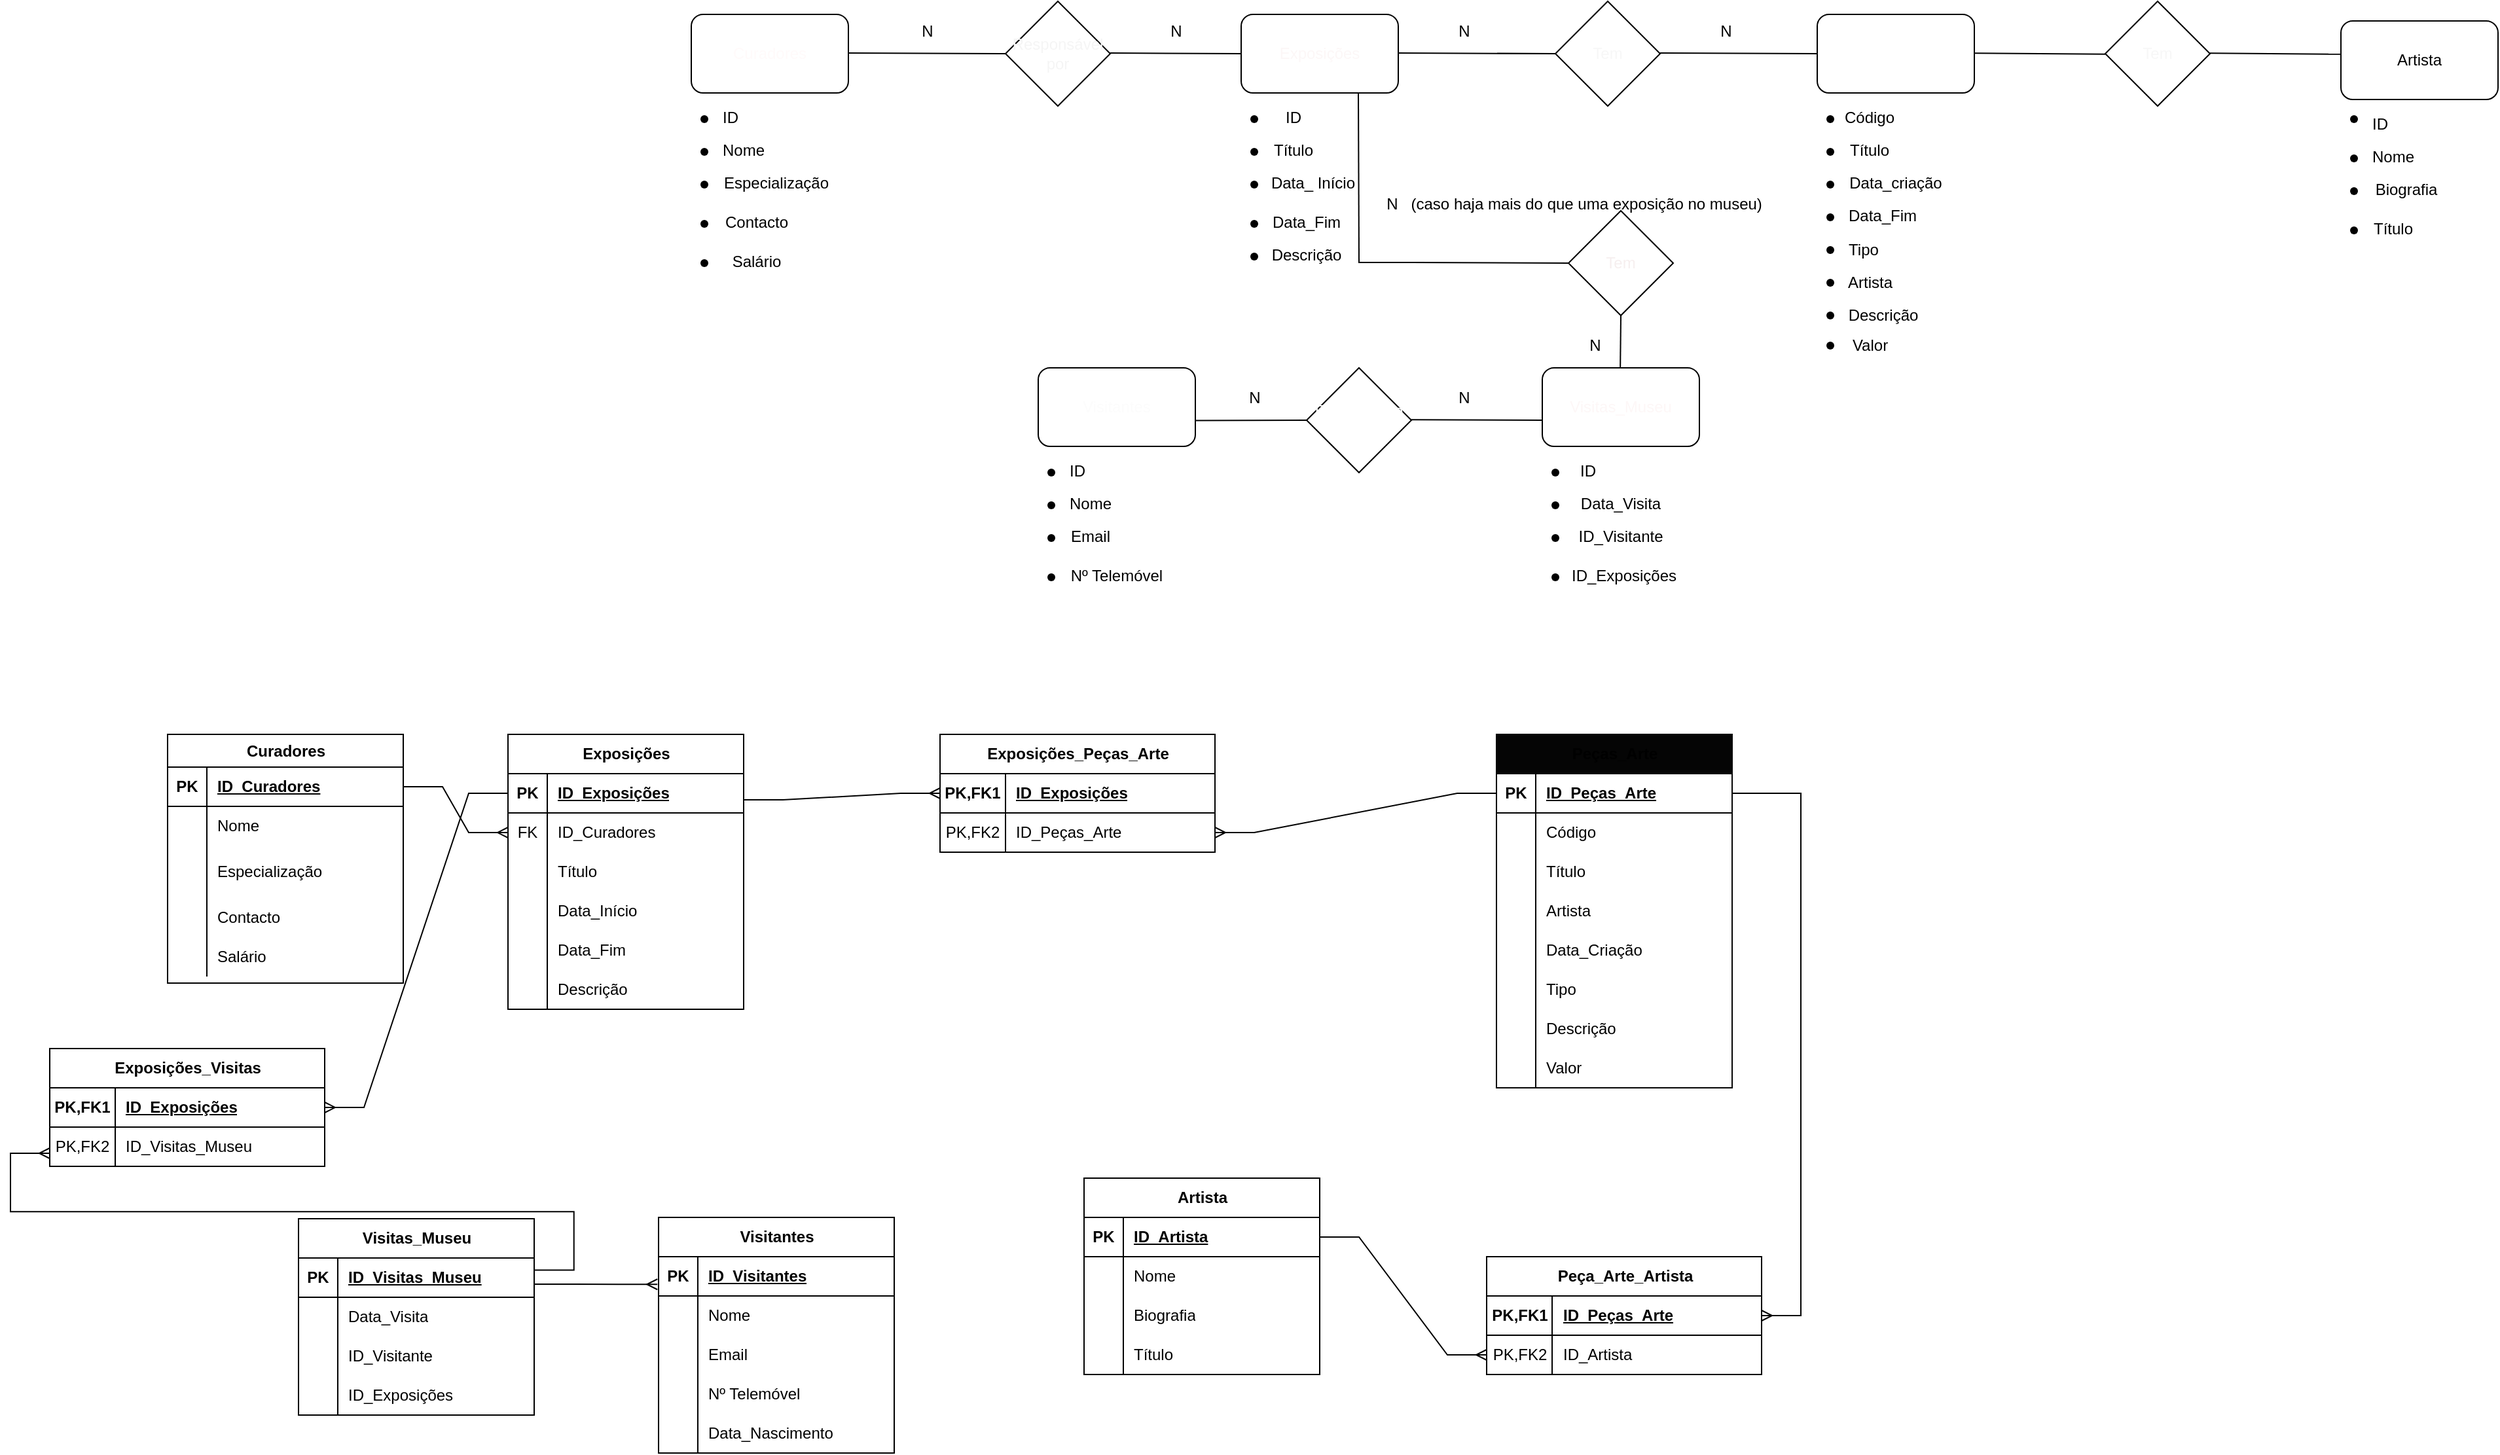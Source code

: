 <mxfile version="26.0.4">
  <diagram name="Página-1" id="LDK2OeSsxKk39dKUyYWz">
    <mxGraphModel dx="2972" dy="671" grid="1" gridSize="10" guides="1" tooltips="1" connect="1" arrows="1" fold="1" page="1" pageScale="1" pageWidth="827" pageHeight="1169" math="0" shadow="0">
      <root>
        <mxCell id="0" />
        <mxCell id="1" parent="0" />
        <mxCell id="7rwF7ZsM5AZLfhYCi0iK-1" value="" style="rounded=1;whiteSpace=wrap;html=1;" parent="1" vertex="1">
          <mxGeometry x="110" y="130" width="120" height="60" as="geometry" />
        </mxCell>
        <mxCell id="7rwF7ZsM5AZLfhYCi0iK-2" value="&lt;font style=&quot;color: light-dark(rgb(252, 247, 247), rgb(237, 237, 237));&quot;&gt;Exposições&lt;/font&gt;" style="text;html=1;align=center;verticalAlign=middle;whiteSpace=wrap;rounded=0;" parent="1" vertex="1">
          <mxGeometry x="140" y="145" width="60" height="30" as="geometry" />
        </mxCell>
        <mxCell id="7rwF7ZsM5AZLfhYCi0iK-4" value="&lt;font style=&quot;color: light-dark(rgb(247, 247, 247), rgb(237, 237, 237));&quot;&gt;Tem&lt;/font&gt;" style="rhombus;whiteSpace=wrap;html=1;" parent="1" vertex="1">
          <mxGeometry x="350" y="120" width="80" height="80" as="geometry" />
        </mxCell>
        <mxCell id="7rwF7ZsM5AZLfhYCi0iK-15" value="" style="shape=waypoint;sketch=0;fillStyle=solid;size=6;pointerEvents=1;points=[];fillColor=none;resizable=0;rotatable=0;perimeter=centerPerimeter;snapToPoint=1;" parent="1" vertex="1">
          <mxGeometry x="110" y="200" width="20" height="20" as="geometry" />
        </mxCell>
        <mxCell id="7rwF7ZsM5AZLfhYCi0iK-16" value="ID" style="text;html=1;align=center;verticalAlign=top;whiteSpace=wrap;rounded=0;" parent="1" vertex="1">
          <mxGeometry x="120" y="195" width="60" height="30" as="geometry" />
        </mxCell>
        <mxCell id="7rwF7ZsM5AZLfhYCi0iK-17" value="" style="shape=waypoint;sketch=0;fillStyle=solid;size=6;pointerEvents=1;points=[];fillColor=none;resizable=0;rotatable=0;perimeter=centerPerimeter;snapToPoint=1;" parent="1" vertex="1">
          <mxGeometry x="110" y="225" width="20" height="20" as="geometry" />
        </mxCell>
        <mxCell id="7rwF7ZsM5AZLfhYCi0iK-18" value="Título" style="text;html=1;align=center;verticalAlign=top;whiteSpace=wrap;rounded=0;" parent="1" vertex="1">
          <mxGeometry x="120" y="220" width="60" height="30" as="geometry" />
        </mxCell>
        <mxCell id="7rwF7ZsM5AZLfhYCi0iK-19" value="" style="shape=waypoint;sketch=0;fillStyle=solid;size=6;pointerEvents=1;points=[];fillColor=none;resizable=0;rotatable=0;perimeter=centerPerimeter;snapToPoint=1;" parent="1" vertex="1">
          <mxGeometry x="110" y="250" width="20" height="20" as="geometry" />
        </mxCell>
        <mxCell id="7rwF7ZsM5AZLfhYCi0iK-20" value="Data_ Início" style="text;html=1;align=center;verticalAlign=top;whiteSpace=wrap;rounded=0;" parent="1" vertex="1">
          <mxGeometry x="130" y="245" width="70" height="30" as="geometry" />
        </mxCell>
        <mxCell id="7rwF7ZsM5AZLfhYCi0iK-21" value="" style="shape=waypoint;sketch=0;fillStyle=solid;size=6;pointerEvents=1;points=[];fillColor=none;resizable=0;rotatable=0;perimeter=centerPerimeter;snapToPoint=1;" parent="1" vertex="1">
          <mxGeometry x="110" y="280" width="20" height="20" as="geometry" />
        </mxCell>
        <mxCell id="7rwF7ZsM5AZLfhYCi0iK-22" value="Data_Fim" style="text;html=1;align=center;verticalAlign=top;whiteSpace=wrap;rounded=0;" parent="1" vertex="1">
          <mxGeometry x="130" y="275" width="60" height="30" as="geometry" />
        </mxCell>
        <mxCell id="7rwF7ZsM5AZLfhYCi0iK-23" value="" style="shape=waypoint;sketch=0;fillStyle=solid;size=6;pointerEvents=1;points=[];fillColor=none;resizable=0;rotatable=0;perimeter=centerPerimeter;snapToPoint=1;" parent="1" vertex="1">
          <mxGeometry x="110" y="305" width="20" height="20" as="geometry" />
        </mxCell>
        <mxCell id="7rwF7ZsM5AZLfhYCi0iK-24" value="Descrição" style="text;html=1;align=center;verticalAlign=top;whiteSpace=wrap;rounded=0;" parent="1" vertex="1">
          <mxGeometry x="130" y="300" width="60" height="30" as="geometry" />
        </mxCell>
        <mxCell id="7rwF7ZsM5AZLfhYCi0iK-36" value="" style="rounded=1;whiteSpace=wrap;html=1;" parent="1" vertex="1">
          <mxGeometry x="550" y="130" width="120" height="60" as="geometry" />
        </mxCell>
        <mxCell id="7rwF7ZsM5AZLfhYCi0iK-37" value="&lt;font style=&quot;color: light-dark(rgb(255, 255, 255), rgb(237, 237, 237));&quot;&gt;Peças_Arte&lt;/font&gt;" style="text;html=1;align=center;verticalAlign=middle;whiteSpace=wrap;rounded=0;" parent="1" vertex="1">
          <mxGeometry x="580" y="145" width="60" height="30" as="geometry" />
        </mxCell>
        <mxCell id="7rwF7ZsM5AZLfhYCi0iK-38" value="" style="shape=waypoint;sketch=0;fillStyle=solid;size=6;pointerEvents=1;points=[];fillColor=none;resizable=0;rotatable=0;perimeter=centerPerimeter;snapToPoint=1;" parent="1" vertex="1">
          <mxGeometry x="550" y="200" width="20" height="20" as="geometry" />
        </mxCell>
        <mxCell id="7rwF7ZsM5AZLfhYCi0iK-39" value="Código" style="text;html=1;align=center;verticalAlign=top;whiteSpace=wrap;rounded=0;" parent="1" vertex="1">
          <mxGeometry x="560" y="195" width="60" height="30" as="geometry" />
        </mxCell>
        <mxCell id="7rwF7ZsM5AZLfhYCi0iK-40" value="" style="shape=waypoint;sketch=0;fillStyle=solid;size=6;pointerEvents=1;points=[];fillColor=none;resizable=0;rotatable=0;perimeter=centerPerimeter;snapToPoint=1;" parent="1" vertex="1">
          <mxGeometry x="550" y="225" width="20" height="20" as="geometry" />
        </mxCell>
        <mxCell id="7rwF7ZsM5AZLfhYCi0iK-41" value="Título" style="text;html=1;align=center;verticalAlign=top;whiteSpace=wrap;rounded=0;" parent="1" vertex="1">
          <mxGeometry x="560" y="220" width="60" height="30" as="geometry" />
        </mxCell>
        <mxCell id="7rwF7ZsM5AZLfhYCi0iK-42" value="" style="shape=waypoint;sketch=0;fillStyle=solid;size=6;pointerEvents=1;points=[];fillColor=none;resizable=0;rotatable=0;perimeter=centerPerimeter;snapToPoint=1;" parent="1" vertex="1">
          <mxGeometry x="550" y="250" width="20" height="20" as="geometry" />
        </mxCell>
        <mxCell id="7rwF7ZsM5AZLfhYCi0iK-43" value="Data_criação" style="text;html=1;align=center;verticalAlign=top;whiteSpace=wrap;rounded=0;" parent="1" vertex="1">
          <mxGeometry x="590" y="245" width="40" height="30" as="geometry" />
        </mxCell>
        <mxCell id="7rwF7ZsM5AZLfhYCi0iK-44" value="" style="shape=waypoint;sketch=0;fillStyle=solid;size=6;pointerEvents=1;points=[];fillColor=none;resizable=0;rotatable=0;perimeter=centerPerimeter;snapToPoint=1;" parent="1" vertex="1">
          <mxGeometry x="550" y="275" width="20" height="20" as="geometry" />
        </mxCell>
        <mxCell id="7rwF7ZsM5AZLfhYCi0iK-45" value="Data_Fim" style="text;html=1;align=center;verticalAlign=top;whiteSpace=wrap;rounded=0;" parent="1" vertex="1">
          <mxGeometry x="570" y="270" width="60" height="30" as="geometry" />
        </mxCell>
        <mxCell id="7rwF7ZsM5AZLfhYCi0iK-46" value="" style="shape=waypoint;sketch=0;fillStyle=solid;size=6;pointerEvents=1;points=[];fillColor=none;resizable=0;rotatable=0;perimeter=centerPerimeter;snapToPoint=1;" parent="1" vertex="1">
          <mxGeometry x="550" y="300" width="20" height="20" as="geometry" />
        </mxCell>
        <mxCell id="7rwF7ZsM5AZLfhYCi0iK-47" value="Tipo" style="text;html=1;align=center;verticalAlign=middle;resizable=0;points=[];autosize=1;strokeColor=none;fillColor=none;" parent="1" vertex="1">
          <mxGeometry x="560" y="295" width="50" height="30" as="geometry" />
        </mxCell>
        <mxCell id="7rwF7ZsM5AZLfhYCi0iK-62" value="" style="shape=waypoint;sketch=0;fillStyle=solid;size=6;pointerEvents=1;points=[];fillColor=none;resizable=0;rotatable=0;perimeter=centerPerimeter;snapToPoint=1;" parent="1" vertex="1">
          <mxGeometry x="550" y="350" width="20" height="20" as="geometry" />
        </mxCell>
        <mxCell id="7rwF7ZsM5AZLfhYCi0iK-66" value="Descrição" style="text;html=1;align=center;verticalAlign=middle;resizable=0;points=[];autosize=1;strokeColor=none;fillColor=none;" parent="1" vertex="1">
          <mxGeometry x="560" y="345" width="80" height="30" as="geometry" />
        </mxCell>
        <mxCell id="7rwF7ZsM5AZLfhYCi0iK-67" value="" style="rounded=1;whiteSpace=wrap;html=1;fillColor=default;" parent="1" vertex="1">
          <mxGeometry x="-310" y="130" width="120" height="60" as="geometry" />
        </mxCell>
        <mxCell id="7rwF7ZsM5AZLfhYCi0iK-68" value="&lt;font style=&quot;color: light-dark(rgb(255, 250, 250), rgb(237, 237, 237));&quot;&gt;Curadores&lt;/font&gt;" style="text;html=1;align=center;verticalAlign=middle;whiteSpace=wrap;rounded=0;strokeColor=none;" parent="1" vertex="1">
          <mxGeometry x="-280" y="145" width="60" height="30" as="geometry" />
        </mxCell>
        <mxCell id="7rwF7ZsM5AZLfhYCi0iK-69" value="" style="shape=waypoint;sketch=0;fillStyle=solid;size=6;pointerEvents=1;points=[];fillColor=none;resizable=0;rotatable=0;perimeter=centerPerimeter;snapToPoint=1;" parent="1" vertex="1">
          <mxGeometry x="-310" y="200" width="20" height="20" as="geometry" />
        </mxCell>
        <mxCell id="7rwF7ZsM5AZLfhYCi0iK-70" value="ID" style="text;html=1;align=center;verticalAlign=top;whiteSpace=wrap;rounded=0;" parent="1" vertex="1">
          <mxGeometry x="-310" y="195" width="60" height="30" as="geometry" />
        </mxCell>
        <mxCell id="7rwF7ZsM5AZLfhYCi0iK-71" value="" style="shape=waypoint;sketch=0;fillStyle=solid;size=6;pointerEvents=1;points=[];fillColor=none;resizable=0;rotatable=0;perimeter=centerPerimeter;snapToPoint=1;" parent="1" vertex="1">
          <mxGeometry x="-310" y="225" width="20" height="20" as="geometry" />
        </mxCell>
        <mxCell id="7rwF7ZsM5AZLfhYCi0iK-72" value="Nome" style="text;html=1;align=center;verticalAlign=top;whiteSpace=wrap;rounded=0;" parent="1" vertex="1">
          <mxGeometry x="-300" y="220" width="60" height="30" as="geometry" />
        </mxCell>
        <mxCell id="7rwF7ZsM5AZLfhYCi0iK-73" value="" style="shape=waypoint;sketch=0;fillStyle=solid;size=6;pointerEvents=1;points=[];fillColor=none;resizable=0;rotatable=0;perimeter=centerPerimeter;snapToPoint=1;" parent="1" vertex="1">
          <mxGeometry x="-310" y="250" width="20" height="20" as="geometry" />
        </mxCell>
        <mxCell id="7rwF7ZsM5AZLfhYCi0iK-74" value="Especialização" style="text;html=1;align=center;verticalAlign=top;whiteSpace=wrap;rounded=0;" parent="1" vertex="1">
          <mxGeometry x="-260" y="245" width="30" height="30" as="geometry" />
        </mxCell>
        <mxCell id="7rwF7ZsM5AZLfhYCi0iK-75" value="" style="shape=waypoint;sketch=0;fillStyle=solid;size=6;pointerEvents=1;points=[];fillColor=none;resizable=0;rotatable=0;perimeter=centerPerimeter;snapToPoint=1;" parent="1" vertex="1">
          <mxGeometry x="-310" y="280" width="20" height="20" as="geometry" />
        </mxCell>
        <mxCell id="7rwF7ZsM5AZLfhYCi0iK-76" value="Contacto" style="text;html=1;align=center;verticalAlign=top;whiteSpace=wrap;rounded=0;" parent="1" vertex="1">
          <mxGeometry x="-290" y="275" width="60" height="30" as="geometry" />
        </mxCell>
        <mxCell id="7rwF7ZsM5AZLfhYCi0iK-81" value="" style="rounded=1;whiteSpace=wrap;html=1;" parent="1" vertex="1">
          <mxGeometry x="-45" y="400" width="120" height="60" as="geometry" />
        </mxCell>
        <mxCell id="7rwF7ZsM5AZLfhYCi0iK-82" value="&lt;font style=&quot;color: light-dark(rgb(252, 252, 252), rgb(237, 237, 237));&quot;&gt;Visitantes&lt;/font&gt;" style="text;html=1;align=center;verticalAlign=middle;whiteSpace=wrap;rounded=0;" parent="1" vertex="1">
          <mxGeometry x="-15" y="415" width="60" height="30" as="geometry" />
        </mxCell>
        <mxCell id="7rwF7ZsM5AZLfhYCi0iK-83" value="" style="shape=waypoint;sketch=0;fillStyle=solid;size=6;pointerEvents=1;points=[];fillColor=none;resizable=0;rotatable=0;perimeter=centerPerimeter;snapToPoint=1;" parent="1" vertex="1">
          <mxGeometry x="-45" y="470" width="20" height="20" as="geometry" />
        </mxCell>
        <mxCell id="7rwF7ZsM5AZLfhYCi0iK-84" value="ID" style="text;html=1;align=center;verticalAlign=top;whiteSpace=wrap;rounded=0;" parent="1" vertex="1">
          <mxGeometry x="-45" y="465" width="60" height="30" as="geometry" />
        </mxCell>
        <mxCell id="7rwF7ZsM5AZLfhYCi0iK-85" value="" style="shape=waypoint;sketch=0;fillStyle=solid;size=6;pointerEvents=1;points=[];fillColor=none;resizable=0;rotatable=0;perimeter=centerPerimeter;snapToPoint=1;" parent="1" vertex="1">
          <mxGeometry x="-45" y="495" width="20" height="20" as="geometry" />
        </mxCell>
        <mxCell id="7rwF7ZsM5AZLfhYCi0iK-86" value="Nome" style="text;html=1;align=center;verticalAlign=top;whiteSpace=wrap;rounded=0;" parent="1" vertex="1">
          <mxGeometry x="-35" y="490" width="60" height="30" as="geometry" />
        </mxCell>
        <mxCell id="7rwF7ZsM5AZLfhYCi0iK-87" value="" style="shape=waypoint;sketch=0;fillStyle=solid;size=6;pointerEvents=1;points=[];fillColor=none;resizable=0;rotatable=0;perimeter=centerPerimeter;snapToPoint=1;" parent="1" vertex="1">
          <mxGeometry x="-45" y="520" width="20" height="20" as="geometry" />
        </mxCell>
        <mxCell id="7rwF7ZsM5AZLfhYCi0iK-88" value="Email" style="text;html=1;align=center;verticalAlign=top;whiteSpace=wrap;rounded=0;" parent="1" vertex="1">
          <mxGeometry x="-25" y="515" width="40" height="30" as="geometry" />
        </mxCell>
        <mxCell id="7rwF7ZsM5AZLfhYCi0iK-89" value="" style="shape=waypoint;sketch=0;fillStyle=solid;size=6;pointerEvents=1;points=[];fillColor=none;resizable=0;rotatable=0;perimeter=centerPerimeter;snapToPoint=1;" parent="1" vertex="1">
          <mxGeometry x="-45" y="550" width="20" height="20" as="geometry" />
        </mxCell>
        <mxCell id="7rwF7ZsM5AZLfhYCi0iK-90" value="Nº Telemóvel" style="text;html=1;align=center;verticalAlign=top;whiteSpace=wrap;rounded=0;" parent="1" vertex="1">
          <mxGeometry x="-25" y="545" width="80" height="30" as="geometry" />
        </mxCell>
        <mxCell id="7rwF7ZsM5AZLfhYCi0iK-96" value="" style="rounded=1;whiteSpace=wrap;html=1;" parent="1" vertex="1">
          <mxGeometry x="340" y="400" width="120" height="60" as="geometry" />
        </mxCell>
        <mxCell id="7rwF7ZsM5AZLfhYCi0iK-97" value="&lt;font style=&quot;color: light-dark(rgb(253, 247, 247), rgb(237, 237, 237));&quot;&gt;Visitas_Museu&lt;/font&gt;" style="text;html=1;align=center;verticalAlign=middle;whiteSpace=wrap;rounded=0;" parent="1" vertex="1">
          <mxGeometry x="370" y="415" width="60" height="30" as="geometry" />
        </mxCell>
        <mxCell id="7rwF7ZsM5AZLfhYCi0iK-98" value="" style="shape=waypoint;sketch=0;fillStyle=solid;size=6;pointerEvents=1;points=[];fillColor=none;resizable=0;rotatable=0;perimeter=centerPerimeter;snapToPoint=1;" parent="1" vertex="1">
          <mxGeometry x="340" y="470" width="20" height="20" as="geometry" />
        </mxCell>
        <mxCell id="7rwF7ZsM5AZLfhYCi0iK-99" value="ID" style="text;html=1;align=center;verticalAlign=top;whiteSpace=wrap;rounded=0;" parent="1" vertex="1">
          <mxGeometry x="345" y="465" width="60" height="30" as="geometry" />
        </mxCell>
        <mxCell id="7rwF7ZsM5AZLfhYCi0iK-100" value="" style="shape=waypoint;sketch=0;fillStyle=solid;size=6;pointerEvents=1;points=[];fillColor=none;resizable=0;rotatable=0;perimeter=centerPerimeter;snapToPoint=1;" parent="1" vertex="1">
          <mxGeometry x="340" y="495" width="20" height="20" as="geometry" />
        </mxCell>
        <mxCell id="7rwF7ZsM5AZLfhYCi0iK-101" value="Data_Visita" style="text;html=1;align=center;verticalAlign=top;whiteSpace=wrap;rounded=0;" parent="1" vertex="1">
          <mxGeometry x="370" y="490" width="60" height="30" as="geometry" />
        </mxCell>
        <mxCell id="7rwF7ZsM5AZLfhYCi0iK-102" value="" style="shape=waypoint;sketch=0;fillStyle=solid;size=6;pointerEvents=1;points=[];fillColor=none;resizable=0;rotatable=0;perimeter=centerPerimeter;snapToPoint=1;" parent="1" vertex="1">
          <mxGeometry x="340" y="520" width="20" height="20" as="geometry" />
        </mxCell>
        <mxCell id="7rwF7ZsM5AZLfhYCi0iK-103" value="ID_Visitante" style="text;html=1;align=center;verticalAlign=top;whiteSpace=wrap;rounded=0;" parent="1" vertex="1">
          <mxGeometry x="380" y="515" width="40" height="30" as="geometry" />
        </mxCell>
        <mxCell id="7rwF7ZsM5AZLfhYCi0iK-104" value="" style="shape=waypoint;sketch=0;fillStyle=solid;size=6;pointerEvents=1;points=[];fillColor=none;resizable=0;rotatable=0;perimeter=centerPerimeter;snapToPoint=1;" parent="1" vertex="1">
          <mxGeometry x="340" y="550" width="20" height="20" as="geometry" />
        </mxCell>
        <mxCell id="7rwF7ZsM5AZLfhYCi0iK-105" value="ID_Exposições" style="text;html=1;align=center;verticalAlign=top;whiteSpace=wrap;rounded=0;" parent="1" vertex="1">
          <mxGeometry x="365" y="545" width="75" height="30" as="geometry" />
        </mxCell>
        <mxCell id="7rwF7ZsM5AZLfhYCi0iK-112" value="N" style="text;html=1;align=center;verticalAlign=middle;resizable=0;points=[];autosize=1;strokeColor=none;fillColor=none;" parent="1" vertex="1">
          <mxGeometry x="265" y="128" width="30" height="30" as="geometry" />
        </mxCell>
        <mxCell id="7rwF7ZsM5AZLfhYCi0iK-113" value="N" style="text;html=1;align=center;verticalAlign=middle;resizable=0;points=[];autosize=1;strokeColor=none;fillColor=none;" parent="1" vertex="1">
          <mxGeometry x="465" y="128" width="30" height="30" as="geometry" />
        </mxCell>
        <mxCell id="7rwF7ZsM5AZLfhYCi0iK-114" value="&lt;font style=&quot;color: light-dark(rgb(245, 245, 245), rgb(237, 237, 237));&quot;&gt;Responsável&lt;/font&gt;&lt;div&gt;&lt;font style=&quot;color: light-dark(rgb(245, 245, 245), rgb(237, 237, 237));&quot;&gt;por&lt;/font&gt;&lt;/div&gt;" style="rhombus;whiteSpace=wrap;html=1;" parent="1" vertex="1">
          <mxGeometry x="-70" y="120" width="80" height="80" as="geometry" />
        </mxCell>
        <mxCell id="7rwF7ZsM5AZLfhYCi0iK-119" value="N" style="text;html=1;align=center;verticalAlign=middle;resizable=0;points=[];autosize=1;strokeColor=none;fillColor=none;" parent="1" vertex="1">
          <mxGeometry x="-145" y="128" width="30" height="30" as="geometry" />
        </mxCell>
        <mxCell id="7rwF7ZsM5AZLfhYCi0iK-120" value="N" style="text;html=1;align=center;verticalAlign=middle;resizable=0;points=[];autosize=1;strokeColor=none;fillColor=none;" parent="1" vertex="1">
          <mxGeometry x="45" y="128" width="30" height="30" as="geometry" />
        </mxCell>
        <mxCell id="7rwF7ZsM5AZLfhYCi0iK-121" value="&lt;font style=&quot;color: light-dark(rgb(246, 239, 239), rgb(237, 237, 237));&quot;&gt;Tem&lt;/font&gt;" style="rhombus;whiteSpace=wrap;html=1;" parent="1" vertex="1">
          <mxGeometry x="360" y="280" width="80" height="80" as="geometry" />
        </mxCell>
        <mxCell id="7rwF7ZsM5AZLfhYCi0iK-123" value="N" style="text;html=1;align=center;verticalAlign=middle;resizable=0;points=[];autosize=1;strokeColor=none;fillColor=none;" parent="1" vertex="1">
          <mxGeometry x="210" y="260" width="30" height="30" as="geometry" />
        </mxCell>
        <mxCell id="7rwF7ZsM5AZLfhYCi0iK-124" value="N" style="text;html=1;align=center;verticalAlign=middle;resizable=0;points=[];autosize=1;strokeColor=none;fillColor=none;" parent="1" vertex="1">
          <mxGeometry x="365" y="368" width="30" height="30" as="geometry" />
        </mxCell>
        <mxCell id="7rwF7ZsM5AZLfhYCi0iK-125" value="&amp;nbsp; (caso haja mais do que uma exposição no museu)" style="text;html=1;align=center;verticalAlign=middle;resizable=0;points=[];autosize=1;strokeColor=none;fillColor=none;" parent="1" vertex="1">
          <mxGeometry x="220" y="260" width="300" height="30" as="geometry" />
        </mxCell>
        <mxCell id="7rwF7ZsM5AZLfhYCi0iK-126" value="&lt;font style=&quot;color: light-dark(rgb(255, 255, 255), rgb(237, 237, 237));&quot;&gt;Fazem parte de&lt;/font&gt;" style="rhombus;whiteSpace=wrap;html=1;" parent="1" vertex="1">
          <mxGeometry x="160" y="400" width="80" height="80" as="geometry" />
        </mxCell>
        <mxCell id="7rwF7ZsM5AZLfhYCi0iK-137" value="" style="endArrow=none;html=1;rounded=0;entryX=0;entryY=0.5;entryDx=0;entryDy=0;" parent="1" target="7rwF7ZsM5AZLfhYCi0iK-114" edge="1">
          <mxGeometry width="50" height="50" relative="1" as="geometry">
            <mxPoint x="-190" y="159.5" as="sourcePoint" />
            <mxPoint x="-90" y="159.5" as="targetPoint" />
          </mxGeometry>
        </mxCell>
        <mxCell id="7rwF7ZsM5AZLfhYCi0iK-138" value="" style="endArrow=none;html=1;rounded=0;" parent="1" edge="1">
          <mxGeometry width="50" height="50" relative="1" as="geometry">
            <mxPoint x="10" y="159.5" as="sourcePoint" />
            <mxPoint x="110" y="160" as="targetPoint" />
          </mxGeometry>
        </mxCell>
        <mxCell id="7rwF7ZsM5AZLfhYCi0iK-140" value="" style="endArrow=none;html=1;rounded=0;entryX=0;entryY=0.5;entryDx=0;entryDy=0;" parent="1" edge="1">
          <mxGeometry width="50" height="50" relative="1" as="geometry">
            <mxPoint x="230" y="159.5" as="sourcePoint" />
            <mxPoint x="350" y="160" as="targetPoint" />
          </mxGeometry>
        </mxCell>
        <mxCell id="7rwF7ZsM5AZLfhYCi0iK-141" value="" style="endArrow=none;html=1;rounded=0;entryX=0;entryY=0.5;entryDx=0;entryDy=0;" parent="1" edge="1">
          <mxGeometry width="50" height="50" relative="1" as="geometry">
            <mxPoint x="430" y="159.5" as="sourcePoint" />
            <mxPoint x="550" y="160" as="targetPoint" />
          </mxGeometry>
        </mxCell>
        <mxCell id="7rwF7ZsM5AZLfhYCi0iK-142" value="" style="endArrow=none;html=1;rounded=0;entryX=0;entryY=0.5;entryDx=0;entryDy=0;" parent="1" edge="1">
          <mxGeometry width="50" height="50" relative="1" as="geometry">
            <mxPoint x="240" y="319.5" as="sourcePoint" />
            <mxPoint x="360" y="320" as="targetPoint" />
          </mxGeometry>
        </mxCell>
        <mxCell id="7rwF7ZsM5AZLfhYCi0iK-143" value="" style="endArrow=none;html=1;rounded=0;entryX=0;entryY=0.5;entryDx=0;entryDy=0;" parent="1" edge="1">
          <mxGeometry width="50" height="50" relative="1" as="geometry">
            <mxPoint x="250" y="319.5" as="sourcePoint" />
            <mxPoint x="200" y="319.5" as="targetPoint" />
          </mxGeometry>
        </mxCell>
        <mxCell id="7rwF7ZsM5AZLfhYCi0iK-144" value="" style="endArrow=none;html=1;rounded=0;" parent="1" edge="1">
          <mxGeometry width="50" height="50" relative="1" as="geometry">
            <mxPoint x="199.5" y="190" as="sourcePoint" />
            <mxPoint x="200" y="320" as="targetPoint" />
          </mxGeometry>
        </mxCell>
        <mxCell id="7rwF7ZsM5AZLfhYCi0iK-145" value="" style="endArrow=none;html=1;rounded=0;entryX=0;entryY=0.5;entryDx=0;entryDy=0;" parent="1" edge="1">
          <mxGeometry width="50" height="50" relative="1" as="geometry">
            <mxPoint x="400" y="360" as="sourcePoint" />
            <mxPoint x="399.58" y="400" as="targetPoint" />
          </mxGeometry>
        </mxCell>
        <mxCell id="7rwF7ZsM5AZLfhYCi0iK-146" value="" style="endArrow=none;html=1;rounded=0;exitX=1;exitY=0.67;exitDx=0;exitDy=0;exitPerimeter=0;" parent="1" source="7rwF7ZsM5AZLfhYCi0iK-81" edge="1">
          <mxGeometry width="50" height="50" relative="1" as="geometry">
            <mxPoint x="80" y="440" as="sourcePoint" />
            <mxPoint x="160" y="440" as="targetPoint" />
          </mxGeometry>
        </mxCell>
        <mxCell id="7rwF7ZsM5AZLfhYCi0iK-147" value="" style="endArrow=none;html=1;rounded=0;" parent="1" edge="1">
          <mxGeometry width="50" height="50" relative="1" as="geometry">
            <mxPoint x="240" y="439.66" as="sourcePoint" />
            <mxPoint x="340" y="440" as="targetPoint" />
          </mxGeometry>
        </mxCell>
        <mxCell id="7rwF7ZsM5AZLfhYCi0iK-148" value="N" style="text;html=1;align=center;verticalAlign=middle;resizable=0;points=[];autosize=1;strokeColor=none;fillColor=none;" parent="1" vertex="1">
          <mxGeometry x="105" y="408" width="30" height="30" as="geometry" />
        </mxCell>
        <mxCell id="7rwF7ZsM5AZLfhYCi0iK-149" value="N" style="text;html=1;align=center;verticalAlign=middle;resizable=0;points=[];autosize=1;strokeColor=none;fillColor=none;" parent="1" vertex="1">
          <mxGeometry x="265" y="408" width="30" height="30" as="geometry" />
        </mxCell>
        <mxCell id="7rwF7ZsM5AZLfhYCi0iK-150" value="Exposições" style="shape=table;startSize=30;container=1;collapsible=1;childLayout=tableLayout;fixedRows=1;rowLines=0;fontStyle=1;align=center;resizeLast=1;html=1;" parent="1" vertex="1">
          <mxGeometry x="-450" y="680" width="180" height="210" as="geometry">
            <mxRectangle x="45" y="690" width="90" height="30" as="alternateBounds" />
          </mxGeometry>
        </mxCell>
        <mxCell id="7rwF7ZsM5AZLfhYCi0iK-151" value="" style="shape=tableRow;horizontal=0;startSize=0;swimlaneHead=0;swimlaneBody=0;fillColor=none;collapsible=0;dropTarget=0;points=[[0,0.5],[1,0.5]];portConstraint=eastwest;top=0;left=0;right=0;bottom=1;" parent="7rwF7ZsM5AZLfhYCi0iK-150" vertex="1">
          <mxGeometry y="30" width="180" height="30" as="geometry" />
        </mxCell>
        <mxCell id="7rwF7ZsM5AZLfhYCi0iK-152" value="PK" style="shape=partialRectangle;connectable=0;fillColor=none;top=0;left=0;bottom=0;right=0;fontStyle=1;overflow=hidden;whiteSpace=wrap;html=1;" parent="7rwF7ZsM5AZLfhYCi0iK-151" vertex="1">
          <mxGeometry width="30" height="30" as="geometry">
            <mxRectangle width="30" height="30" as="alternateBounds" />
          </mxGeometry>
        </mxCell>
        <mxCell id="7rwF7ZsM5AZLfhYCi0iK-153" value="ID_Exposições" style="shape=partialRectangle;connectable=0;fillColor=none;top=0;left=0;bottom=0;right=0;align=left;spacingLeft=6;fontStyle=5;overflow=hidden;whiteSpace=wrap;html=1;" parent="7rwF7ZsM5AZLfhYCi0iK-151" vertex="1">
          <mxGeometry x="30" width="150" height="30" as="geometry">
            <mxRectangle width="150" height="30" as="alternateBounds" />
          </mxGeometry>
        </mxCell>
        <mxCell id="7rwF7ZsM5AZLfhYCi0iK-154" value="" style="shape=tableRow;horizontal=0;startSize=0;swimlaneHead=0;swimlaneBody=0;fillColor=none;collapsible=0;dropTarget=0;points=[[0,0.5],[1,0.5]];portConstraint=eastwest;top=0;left=0;right=0;bottom=0;" parent="7rwF7ZsM5AZLfhYCi0iK-150" vertex="1">
          <mxGeometry y="60" width="180" height="30" as="geometry" />
        </mxCell>
        <mxCell id="7rwF7ZsM5AZLfhYCi0iK-155" value="FK" style="shape=partialRectangle;connectable=0;fillColor=none;top=0;left=0;bottom=0;right=0;editable=1;overflow=hidden;whiteSpace=wrap;html=1;" parent="7rwF7ZsM5AZLfhYCi0iK-154" vertex="1">
          <mxGeometry width="30" height="30" as="geometry">
            <mxRectangle width="30" height="30" as="alternateBounds" />
          </mxGeometry>
        </mxCell>
        <mxCell id="7rwF7ZsM5AZLfhYCi0iK-156" value="ID_Curadores" style="shape=partialRectangle;connectable=0;fillColor=none;top=0;left=0;bottom=0;right=0;align=left;spacingLeft=6;overflow=hidden;whiteSpace=wrap;html=1;" parent="7rwF7ZsM5AZLfhYCi0iK-154" vertex="1">
          <mxGeometry x="30" width="150" height="30" as="geometry">
            <mxRectangle width="150" height="30" as="alternateBounds" />
          </mxGeometry>
        </mxCell>
        <mxCell id="7rwF7ZsM5AZLfhYCi0iK-157" value="" style="shape=tableRow;horizontal=0;startSize=0;swimlaneHead=0;swimlaneBody=0;fillColor=none;collapsible=0;dropTarget=0;points=[[0,0.5],[1,0.5]];portConstraint=eastwest;top=0;left=0;right=0;bottom=0;" parent="7rwF7ZsM5AZLfhYCi0iK-150" vertex="1">
          <mxGeometry y="90" width="180" height="30" as="geometry" />
        </mxCell>
        <mxCell id="7rwF7ZsM5AZLfhYCi0iK-158" value="" style="shape=partialRectangle;connectable=0;fillColor=none;top=0;left=0;bottom=0;right=0;editable=1;overflow=hidden;whiteSpace=wrap;html=1;" parent="7rwF7ZsM5AZLfhYCi0iK-157" vertex="1">
          <mxGeometry width="30" height="30" as="geometry">
            <mxRectangle width="30" height="30" as="alternateBounds" />
          </mxGeometry>
        </mxCell>
        <mxCell id="7rwF7ZsM5AZLfhYCi0iK-159" value="Título" style="shape=partialRectangle;connectable=0;fillColor=none;top=0;left=0;bottom=0;right=0;align=left;spacingLeft=6;overflow=hidden;whiteSpace=wrap;html=1;" parent="7rwF7ZsM5AZLfhYCi0iK-157" vertex="1">
          <mxGeometry x="30" width="150" height="30" as="geometry">
            <mxRectangle width="150" height="30" as="alternateBounds" />
          </mxGeometry>
        </mxCell>
        <mxCell id="7rwF7ZsM5AZLfhYCi0iK-160" value="" style="shape=tableRow;horizontal=0;startSize=0;swimlaneHead=0;swimlaneBody=0;fillColor=none;collapsible=0;dropTarget=0;points=[[0,0.5],[1,0.5]];portConstraint=eastwest;top=0;left=0;right=0;bottom=0;" parent="7rwF7ZsM5AZLfhYCi0iK-150" vertex="1">
          <mxGeometry y="120" width="180" height="30" as="geometry" />
        </mxCell>
        <mxCell id="7rwF7ZsM5AZLfhYCi0iK-161" value="" style="shape=partialRectangle;connectable=0;fillColor=none;top=0;left=0;bottom=0;right=0;editable=1;overflow=hidden;whiteSpace=wrap;html=1;" parent="7rwF7ZsM5AZLfhYCi0iK-160" vertex="1">
          <mxGeometry width="30" height="30" as="geometry">
            <mxRectangle width="30" height="30" as="alternateBounds" />
          </mxGeometry>
        </mxCell>
        <mxCell id="7rwF7ZsM5AZLfhYCi0iK-162" value="Data_Início" style="shape=partialRectangle;connectable=0;fillColor=none;top=0;left=0;bottom=0;right=0;align=left;spacingLeft=6;overflow=hidden;whiteSpace=wrap;html=1;" parent="7rwF7ZsM5AZLfhYCi0iK-160" vertex="1">
          <mxGeometry x="30" width="150" height="30" as="geometry">
            <mxRectangle width="150" height="30" as="alternateBounds" />
          </mxGeometry>
        </mxCell>
        <mxCell id="7rwF7ZsM5AZLfhYCi0iK-191" style="shape=tableRow;horizontal=0;startSize=0;swimlaneHead=0;swimlaneBody=0;fillColor=none;collapsible=0;dropTarget=0;points=[[0,0.5],[1,0.5]];portConstraint=eastwest;top=0;left=0;right=0;bottom=0;" parent="7rwF7ZsM5AZLfhYCi0iK-150" vertex="1">
          <mxGeometry y="150" width="180" height="30" as="geometry" />
        </mxCell>
        <mxCell id="7rwF7ZsM5AZLfhYCi0iK-192" style="shape=partialRectangle;connectable=0;fillColor=none;top=0;left=0;bottom=0;right=0;editable=1;overflow=hidden;whiteSpace=wrap;html=1;" parent="7rwF7ZsM5AZLfhYCi0iK-191" vertex="1">
          <mxGeometry width="30" height="30" as="geometry">
            <mxRectangle width="30" height="30" as="alternateBounds" />
          </mxGeometry>
        </mxCell>
        <mxCell id="7rwF7ZsM5AZLfhYCi0iK-193" value="Data_Fim" style="shape=partialRectangle;connectable=0;fillColor=none;top=0;left=0;bottom=0;right=0;align=left;spacingLeft=6;overflow=hidden;whiteSpace=wrap;html=1;" parent="7rwF7ZsM5AZLfhYCi0iK-191" vertex="1">
          <mxGeometry x="30" width="150" height="30" as="geometry">
            <mxRectangle width="150" height="30" as="alternateBounds" />
          </mxGeometry>
        </mxCell>
        <mxCell id="LPmlnQSALdjt9R0otXP7-10" style="shape=tableRow;horizontal=0;startSize=0;swimlaneHead=0;swimlaneBody=0;fillColor=none;collapsible=0;dropTarget=0;points=[[0,0.5],[1,0.5]];portConstraint=eastwest;top=0;left=0;right=0;bottom=0;" vertex="1" parent="7rwF7ZsM5AZLfhYCi0iK-150">
          <mxGeometry y="180" width="180" height="30" as="geometry" />
        </mxCell>
        <mxCell id="LPmlnQSALdjt9R0otXP7-11" style="shape=partialRectangle;connectable=0;fillColor=none;top=0;left=0;bottom=0;right=0;editable=1;overflow=hidden;whiteSpace=wrap;html=1;" vertex="1" parent="LPmlnQSALdjt9R0otXP7-10">
          <mxGeometry width="30" height="30" as="geometry">
            <mxRectangle width="30" height="30" as="alternateBounds" />
          </mxGeometry>
        </mxCell>
        <mxCell id="LPmlnQSALdjt9R0otXP7-12" value="Descrição" style="shape=partialRectangle;connectable=0;fillColor=none;top=0;left=0;bottom=0;right=0;align=left;spacingLeft=6;overflow=hidden;whiteSpace=wrap;html=1;" vertex="1" parent="LPmlnQSALdjt9R0otXP7-10">
          <mxGeometry x="30" width="150" height="30" as="geometry">
            <mxRectangle width="150" height="30" as="alternateBounds" />
          </mxGeometry>
        </mxCell>
        <mxCell id="7rwF7ZsM5AZLfhYCi0iK-194" value="Peças_Arte" style="shape=table;startSize=30;container=1;collapsible=1;childLayout=tableLayout;fixedRows=1;rowLines=0;fontStyle=1;align=center;resizeLast=1;html=1;strokeColor=light-dark(#050505, #ededed);fillColor=light-dark(#050505, #ededed);" parent="1" vertex="1">
          <mxGeometry x="305" y="680" width="180" height="270" as="geometry">
            <mxRectangle x="45" y="690" width="90" height="30" as="alternateBounds" />
          </mxGeometry>
        </mxCell>
        <mxCell id="7rwF7ZsM5AZLfhYCi0iK-195" value="" style="shape=tableRow;horizontal=0;startSize=0;swimlaneHead=0;swimlaneBody=0;fillColor=none;collapsible=0;dropTarget=0;points=[[0,0.5],[1,0.5]];portConstraint=eastwest;top=0;left=0;right=0;bottom=1;" parent="7rwF7ZsM5AZLfhYCi0iK-194" vertex="1">
          <mxGeometry y="30" width="180" height="30" as="geometry" />
        </mxCell>
        <mxCell id="7rwF7ZsM5AZLfhYCi0iK-196" value="PK" style="shape=partialRectangle;connectable=0;fillColor=none;top=0;left=0;bottom=0;right=0;fontStyle=1;overflow=hidden;whiteSpace=wrap;html=1;" parent="7rwF7ZsM5AZLfhYCi0iK-195" vertex="1">
          <mxGeometry width="30" height="30" as="geometry">
            <mxRectangle width="30" height="30" as="alternateBounds" />
          </mxGeometry>
        </mxCell>
        <mxCell id="7rwF7ZsM5AZLfhYCi0iK-197" value="ID_Peças_Arte" style="shape=partialRectangle;connectable=0;fillColor=none;top=0;left=0;bottom=0;right=0;align=left;spacingLeft=6;fontStyle=5;overflow=hidden;whiteSpace=wrap;html=1;" parent="7rwF7ZsM5AZLfhYCi0iK-195" vertex="1">
          <mxGeometry x="30" width="150" height="30" as="geometry">
            <mxRectangle width="150" height="30" as="alternateBounds" />
          </mxGeometry>
        </mxCell>
        <mxCell id="7rwF7ZsM5AZLfhYCi0iK-198" value="" style="shape=tableRow;horizontal=0;startSize=0;swimlaneHead=0;swimlaneBody=0;fillColor=none;collapsible=0;dropTarget=0;points=[[0,0.5],[1,0.5]];portConstraint=eastwest;top=0;left=0;right=0;bottom=0;" parent="7rwF7ZsM5AZLfhYCi0iK-194" vertex="1">
          <mxGeometry y="60" width="180" height="30" as="geometry" />
        </mxCell>
        <mxCell id="7rwF7ZsM5AZLfhYCi0iK-199" value="" style="shape=partialRectangle;connectable=0;fillColor=none;top=0;left=0;bottom=0;right=0;editable=1;overflow=hidden;whiteSpace=wrap;html=1;" parent="7rwF7ZsM5AZLfhYCi0iK-198" vertex="1">
          <mxGeometry width="30" height="30" as="geometry">
            <mxRectangle width="30" height="30" as="alternateBounds" />
          </mxGeometry>
        </mxCell>
        <mxCell id="7rwF7ZsM5AZLfhYCi0iK-200" value="Código" style="shape=partialRectangle;connectable=0;fillColor=none;top=0;left=0;bottom=0;right=0;align=left;spacingLeft=6;overflow=hidden;whiteSpace=wrap;html=1;" parent="7rwF7ZsM5AZLfhYCi0iK-198" vertex="1">
          <mxGeometry x="30" width="150" height="30" as="geometry">
            <mxRectangle width="150" height="30" as="alternateBounds" />
          </mxGeometry>
        </mxCell>
        <mxCell id="7rwF7ZsM5AZLfhYCi0iK-201" value="" style="shape=tableRow;horizontal=0;startSize=0;swimlaneHead=0;swimlaneBody=0;fillColor=none;collapsible=0;dropTarget=0;points=[[0,0.5],[1,0.5]];portConstraint=eastwest;top=0;left=0;right=0;bottom=0;" parent="7rwF7ZsM5AZLfhYCi0iK-194" vertex="1">
          <mxGeometry y="90" width="180" height="30" as="geometry" />
        </mxCell>
        <mxCell id="7rwF7ZsM5AZLfhYCi0iK-202" value="" style="shape=partialRectangle;connectable=0;fillColor=none;top=0;left=0;bottom=0;right=0;editable=1;overflow=hidden;whiteSpace=wrap;html=1;" parent="7rwF7ZsM5AZLfhYCi0iK-201" vertex="1">
          <mxGeometry width="30" height="30" as="geometry">
            <mxRectangle width="30" height="30" as="alternateBounds" />
          </mxGeometry>
        </mxCell>
        <mxCell id="7rwF7ZsM5AZLfhYCi0iK-203" value="Título" style="shape=partialRectangle;connectable=0;fillColor=none;top=0;left=0;bottom=0;right=0;align=left;spacingLeft=6;overflow=hidden;whiteSpace=wrap;html=1;" parent="7rwF7ZsM5AZLfhYCi0iK-201" vertex="1">
          <mxGeometry x="30" width="150" height="30" as="geometry">
            <mxRectangle width="150" height="30" as="alternateBounds" />
          </mxGeometry>
        </mxCell>
        <mxCell id="7rwF7ZsM5AZLfhYCi0iK-204" value="" style="shape=tableRow;horizontal=0;startSize=0;swimlaneHead=0;swimlaneBody=0;fillColor=none;collapsible=0;dropTarget=0;points=[[0,0.5],[1,0.5]];portConstraint=eastwest;top=0;left=0;right=0;bottom=0;" parent="7rwF7ZsM5AZLfhYCi0iK-194" vertex="1">
          <mxGeometry y="120" width="180" height="30" as="geometry" />
        </mxCell>
        <mxCell id="7rwF7ZsM5AZLfhYCi0iK-205" value="" style="shape=partialRectangle;connectable=0;fillColor=none;top=0;left=0;bottom=0;right=0;editable=1;overflow=hidden;whiteSpace=wrap;html=1;" parent="7rwF7ZsM5AZLfhYCi0iK-204" vertex="1">
          <mxGeometry width="30" height="30" as="geometry">
            <mxRectangle width="30" height="30" as="alternateBounds" />
          </mxGeometry>
        </mxCell>
        <mxCell id="7rwF7ZsM5AZLfhYCi0iK-206" value="Artista" style="shape=partialRectangle;connectable=0;fillColor=none;top=0;left=0;bottom=0;right=0;align=left;spacingLeft=6;overflow=hidden;whiteSpace=wrap;html=1;" parent="7rwF7ZsM5AZLfhYCi0iK-204" vertex="1">
          <mxGeometry x="30" width="150" height="30" as="geometry">
            <mxRectangle width="150" height="30" as="alternateBounds" />
          </mxGeometry>
        </mxCell>
        <mxCell id="7rwF7ZsM5AZLfhYCi0iK-207" style="shape=tableRow;horizontal=0;startSize=0;swimlaneHead=0;swimlaneBody=0;fillColor=none;collapsible=0;dropTarget=0;points=[[0,0.5],[1,0.5]];portConstraint=eastwest;top=0;left=0;right=0;bottom=0;" parent="7rwF7ZsM5AZLfhYCi0iK-194" vertex="1">
          <mxGeometry y="150" width="180" height="30" as="geometry" />
        </mxCell>
        <mxCell id="7rwF7ZsM5AZLfhYCi0iK-208" style="shape=partialRectangle;connectable=0;fillColor=none;top=0;left=0;bottom=0;right=0;editable=1;overflow=hidden;whiteSpace=wrap;html=1;" parent="7rwF7ZsM5AZLfhYCi0iK-207" vertex="1">
          <mxGeometry width="30" height="30" as="geometry">
            <mxRectangle width="30" height="30" as="alternateBounds" />
          </mxGeometry>
        </mxCell>
        <mxCell id="7rwF7ZsM5AZLfhYCi0iK-209" value="Data_Criação" style="shape=partialRectangle;connectable=0;fillColor=none;top=0;left=0;bottom=0;right=0;align=left;spacingLeft=6;overflow=hidden;whiteSpace=wrap;html=1;" parent="7rwF7ZsM5AZLfhYCi0iK-207" vertex="1">
          <mxGeometry x="30" width="150" height="30" as="geometry">
            <mxRectangle width="150" height="30" as="alternateBounds" />
          </mxGeometry>
        </mxCell>
        <mxCell id="7rwF7ZsM5AZLfhYCi0iK-215" style="shape=tableRow;horizontal=0;startSize=0;swimlaneHead=0;swimlaneBody=0;fillColor=none;collapsible=0;dropTarget=0;points=[[0,0.5],[1,0.5]];portConstraint=eastwest;top=0;left=0;right=0;bottom=0;" parent="7rwF7ZsM5AZLfhYCi0iK-194" vertex="1">
          <mxGeometry y="180" width="180" height="30" as="geometry" />
        </mxCell>
        <mxCell id="7rwF7ZsM5AZLfhYCi0iK-216" style="shape=partialRectangle;connectable=0;fillColor=none;top=0;left=0;bottom=0;right=0;editable=1;overflow=hidden;whiteSpace=wrap;html=1;" parent="7rwF7ZsM5AZLfhYCi0iK-215" vertex="1">
          <mxGeometry width="30" height="30" as="geometry">
            <mxRectangle width="30" height="30" as="alternateBounds" />
          </mxGeometry>
        </mxCell>
        <mxCell id="7rwF7ZsM5AZLfhYCi0iK-217" value="Tipo" style="shape=partialRectangle;connectable=0;fillColor=none;top=0;left=0;bottom=0;right=0;align=left;spacingLeft=6;overflow=hidden;whiteSpace=wrap;html=1;" parent="7rwF7ZsM5AZLfhYCi0iK-215" vertex="1">
          <mxGeometry x="30" width="150" height="30" as="geometry">
            <mxRectangle width="150" height="30" as="alternateBounds" />
          </mxGeometry>
        </mxCell>
        <mxCell id="LPmlnQSALdjt9R0otXP7-32" style="shape=tableRow;horizontal=0;startSize=0;swimlaneHead=0;swimlaneBody=0;fillColor=none;collapsible=0;dropTarget=0;points=[[0,0.5],[1,0.5]];portConstraint=eastwest;top=0;left=0;right=0;bottom=0;" vertex="1" parent="7rwF7ZsM5AZLfhYCi0iK-194">
          <mxGeometry y="210" width="180" height="30" as="geometry" />
        </mxCell>
        <mxCell id="LPmlnQSALdjt9R0otXP7-33" style="shape=partialRectangle;connectable=0;fillColor=none;top=0;left=0;bottom=0;right=0;editable=1;overflow=hidden;whiteSpace=wrap;html=1;" vertex="1" parent="LPmlnQSALdjt9R0otXP7-32">
          <mxGeometry width="30" height="30" as="geometry">
            <mxRectangle width="30" height="30" as="alternateBounds" />
          </mxGeometry>
        </mxCell>
        <mxCell id="LPmlnQSALdjt9R0otXP7-34" value="Descrição" style="shape=partialRectangle;connectable=0;fillColor=none;top=0;left=0;bottom=0;right=0;align=left;spacingLeft=6;overflow=hidden;whiteSpace=wrap;html=1;" vertex="1" parent="LPmlnQSALdjt9R0otXP7-32">
          <mxGeometry x="30" width="150" height="30" as="geometry">
            <mxRectangle width="150" height="30" as="alternateBounds" />
          </mxGeometry>
        </mxCell>
        <mxCell id="LPmlnQSALdjt9R0otXP7-35" style="shape=tableRow;horizontal=0;startSize=0;swimlaneHead=0;swimlaneBody=0;fillColor=none;collapsible=0;dropTarget=0;points=[[0,0.5],[1,0.5]];portConstraint=eastwest;top=0;left=0;right=0;bottom=0;" vertex="1" parent="7rwF7ZsM5AZLfhYCi0iK-194">
          <mxGeometry y="240" width="180" height="30" as="geometry" />
        </mxCell>
        <mxCell id="LPmlnQSALdjt9R0otXP7-36" style="shape=partialRectangle;connectable=0;fillColor=none;top=0;left=0;bottom=0;right=0;editable=1;overflow=hidden;whiteSpace=wrap;html=1;" vertex="1" parent="LPmlnQSALdjt9R0otXP7-35">
          <mxGeometry width="30" height="30" as="geometry">
            <mxRectangle width="30" height="30" as="alternateBounds" />
          </mxGeometry>
        </mxCell>
        <mxCell id="LPmlnQSALdjt9R0otXP7-37" value="Valor" style="shape=partialRectangle;connectable=0;fillColor=none;top=0;left=0;bottom=0;right=0;align=left;spacingLeft=6;overflow=hidden;whiteSpace=wrap;html=1;" vertex="1" parent="LPmlnQSALdjt9R0otXP7-35">
          <mxGeometry x="30" width="150" height="30" as="geometry">
            <mxRectangle width="150" height="30" as="alternateBounds" />
          </mxGeometry>
        </mxCell>
        <mxCell id="7rwF7ZsM5AZLfhYCi0iK-210" value="" style="shape=waypoint;sketch=0;fillStyle=solid;size=6;pointerEvents=1;points=[];fillColor=none;resizable=0;rotatable=0;perimeter=centerPerimeter;snapToPoint=1;" parent="1" vertex="1">
          <mxGeometry x="550" y="325" width="20" height="20" as="geometry" />
        </mxCell>
        <mxCell id="7rwF7ZsM5AZLfhYCi0iK-211" value="Artista" style="text;html=1;align=center;verticalAlign=middle;resizable=0;points=[];autosize=1;strokeColor=none;fillColor=none;" parent="1" vertex="1">
          <mxGeometry x="560" y="320" width="60" height="30" as="geometry" />
        </mxCell>
        <mxCell id="7rwF7ZsM5AZLfhYCi0iK-218" value="Curadores" style="shape=table;startSize=25;container=1;collapsible=1;childLayout=tableLayout;fixedRows=1;rowLines=0;fontStyle=1;align=center;resizeLast=1;html=1;" parent="1" vertex="1">
          <mxGeometry x="-710" y="680" width="180" height="190" as="geometry">
            <mxRectangle x="45" y="690" width="90" height="30" as="alternateBounds" />
          </mxGeometry>
        </mxCell>
        <mxCell id="7rwF7ZsM5AZLfhYCi0iK-219" value="" style="shape=tableRow;horizontal=0;startSize=0;swimlaneHead=0;swimlaneBody=0;fillColor=none;collapsible=0;dropTarget=0;points=[[0,0.5],[1,0.5]];portConstraint=eastwest;top=0;left=0;right=0;bottom=1;" parent="7rwF7ZsM5AZLfhYCi0iK-218" vertex="1">
          <mxGeometry y="25" width="180" height="30" as="geometry" />
        </mxCell>
        <mxCell id="7rwF7ZsM5AZLfhYCi0iK-220" value="PK" style="shape=partialRectangle;connectable=0;fillColor=none;top=0;left=0;bottom=0;right=0;fontStyle=1;overflow=hidden;whiteSpace=wrap;html=1;" parent="7rwF7ZsM5AZLfhYCi0iK-219" vertex="1">
          <mxGeometry width="30" height="30" as="geometry">
            <mxRectangle width="30" height="30" as="alternateBounds" />
          </mxGeometry>
        </mxCell>
        <mxCell id="7rwF7ZsM5AZLfhYCi0iK-221" value="ID_Curadores" style="shape=partialRectangle;connectable=0;fillColor=none;top=0;left=0;bottom=0;right=0;align=left;spacingLeft=6;fontStyle=5;overflow=hidden;whiteSpace=wrap;html=1;" parent="7rwF7ZsM5AZLfhYCi0iK-219" vertex="1">
          <mxGeometry x="30" width="150" height="30" as="geometry">
            <mxRectangle width="150" height="30" as="alternateBounds" />
          </mxGeometry>
        </mxCell>
        <mxCell id="7rwF7ZsM5AZLfhYCi0iK-222" value="" style="shape=tableRow;horizontal=0;startSize=0;swimlaneHead=0;swimlaneBody=0;fillColor=none;collapsible=0;dropTarget=0;points=[[0,0.5],[1,0.5]];portConstraint=eastwest;top=0;left=0;right=0;bottom=0;" parent="7rwF7ZsM5AZLfhYCi0iK-218" vertex="1">
          <mxGeometry y="55" width="180" height="30" as="geometry" />
        </mxCell>
        <mxCell id="7rwF7ZsM5AZLfhYCi0iK-223" value="" style="shape=partialRectangle;connectable=0;fillColor=none;top=0;left=0;bottom=0;right=0;editable=1;overflow=hidden;whiteSpace=wrap;html=1;" parent="7rwF7ZsM5AZLfhYCi0iK-222" vertex="1">
          <mxGeometry width="30" height="30" as="geometry">
            <mxRectangle width="30" height="30" as="alternateBounds" />
          </mxGeometry>
        </mxCell>
        <mxCell id="7rwF7ZsM5AZLfhYCi0iK-224" value="Nome" style="shape=partialRectangle;connectable=0;fillColor=none;top=0;left=0;bottom=0;right=0;align=left;spacingLeft=6;overflow=hidden;whiteSpace=wrap;html=1;" parent="7rwF7ZsM5AZLfhYCi0iK-222" vertex="1">
          <mxGeometry x="30" width="150" height="30" as="geometry">
            <mxRectangle width="150" height="30" as="alternateBounds" />
          </mxGeometry>
        </mxCell>
        <mxCell id="7rwF7ZsM5AZLfhYCi0iK-225" value="" style="shape=tableRow;horizontal=0;startSize=0;swimlaneHead=0;swimlaneBody=0;fillColor=none;collapsible=0;dropTarget=0;points=[[0,0.5],[1,0.5]];portConstraint=eastwest;top=0;left=0;right=0;bottom=0;" parent="7rwF7ZsM5AZLfhYCi0iK-218" vertex="1">
          <mxGeometry y="85" width="180" height="40" as="geometry" />
        </mxCell>
        <mxCell id="7rwF7ZsM5AZLfhYCi0iK-226" value="" style="shape=partialRectangle;connectable=0;fillColor=none;top=0;left=0;bottom=0;right=0;editable=1;overflow=hidden;whiteSpace=wrap;html=1;" parent="7rwF7ZsM5AZLfhYCi0iK-225" vertex="1">
          <mxGeometry width="30" height="40" as="geometry">
            <mxRectangle width="30" height="40" as="alternateBounds" />
          </mxGeometry>
        </mxCell>
        <mxCell id="7rwF7ZsM5AZLfhYCi0iK-227" value="Especialização" style="shape=partialRectangle;connectable=0;fillColor=none;top=0;left=0;bottom=0;right=0;align=left;spacingLeft=6;overflow=hidden;whiteSpace=wrap;html=1;" parent="7rwF7ZsM5AZLfhYCi0iK-225" vertex="1">
          <mxGeometry x="30" width="150" height="40" as="geometry">
            <mxRectangle width="150" height="40" as="alternateBounds" />
          </mxGeometry>
        </mxCell>
        <mxCell id="7rwF7ZsM5AZLfhYCi0iK-228" value="" style="shape=tableRow;horizontal=0;startSize=0;swimlaneHead=0;swimlaneBody=0;fillColor=none;collapsible=0;dropTarget=0;points=[[0,0.5],[1,0.5]];portConstraint=eastwest;top=0;left=0;right=0;bottom=0;" parent="7rwF7ZsM5AZLfhYCi0iK-218" vertex="1">
          <mxGeometry y="125" width="180" height="30" as="geometry" />
        </mxCell>
        <mxCell id="7rwF7ZsM5AZLfhYCi0iK-229" value="" style="shape=partialRectangle;connectable=0;fillColor=none;top=0;left=0;bottom=0;right=0;editable=1;overflow=hidden;whiteSpace=wrap;html=1;" parent="7rwF7ZsM5AZLfhYCi0iK-228" vertex="1">
          <mxGeometry width="30" height="30" as="geometry">
            <mxRectangle width="30" height="30" as="alternateBounds" />
          </mxGeometry>
        </mxCell>
        <mxCell id="7rwF7ZsM5AZLfhYCi0iK-230" value="Contacto" style="shape=partialRectangle;connectable=0;fillColor=none;top=0;left=0;bottom=0;right=0;align=left;spacingLeft=6;overflow=hidden;whiteSpace=wrap;html=1;" parent="7rwF7ZsM5AZLfhYCi0iK-228" vertex="1">
          <mxGeometry x="30" width="150" height="30" as="geometry">
            <mxRectangle width="150" height="30" as="alternateBounds" />
          </mxGeometry>
        </mxCell>
        <mxCell id="LPmlnQSALdjt9R0otXP7-84" style="shape=tableRow;horizontal=0;startSize=0;swimlaneHead=0;swimlaneBody=0;fillColor=none;collapsible=0;dropTarget=0;points=[[0,0.5],[1,0.5]];portConstraint=eastwest;top=0;left=0;right=0;bottom=0;" vertex="1" parent="7rwF7ZsM5AZLfhYCi0iK-218">
          <mxGeometry y="155" width="180" height="30" as="geometry" />
        </mxCell>
        <mxCell id="LPmlnQSALdjt9R0otXP7-85" style="shape=partialRectangle;connectable=0;fillColor=none;top=0;left=0;bottom=0;right=0;editable=1;overflow=hidden;whiteSpace=wrap;html=1;" vertex="1" parent="LPmlnQSALdjt9R0otXP7-84">
          <mxGeometry width="30" height="30" as="geometry">
            <mxRectangle width="30" height="30" as="alternateBounds" />
          </mxGeometry>
        </mxCell>
        <mxCell id="LPmlnQSALdjt9R0otXP7-86" value="Salário" style="shape=partialRectangle;connectable=0;fillColor=none;top=0;left=0;bottom=0;right=0;align=left;spacingLeft=6;overflow=hidden;whiteSpace=wrap;html=1;" vertex="1" parent="LPmlnQSALdjt9R0otXP7-84">
          <mxGeometry x="30" width="150" height="30" as="geometry">
            <mxRectangle width="150" height="30" as="alternateBounds" />
          </mxGeometry>
        </mxCell>
        <mxCell id="7rwF7ZsM5AZLfhYCi0iK-237" value="Visitantes" style="shape=table;startSize=30;container=1;collapsible=1;childLayout=tableLayout;fixedRows=1;rowLines=0;fontStyle=1;align=center;resizeLast=1;html=1;" parent="1" vertex="1">
          <mxGeometry x="-335" y="1049" width="180" height="180" as="geometry">
            <mxRectangle x="45" y="690" width="90" height="30" as="alternateBounds" />
          </mxGeometry>
        </mxCell>
        <mxCell id="7rwF7ZsM5AZLfhYCi0iK-238" value="" style="shape=tableRow;horizontal=0;startSize=0;swimlaneHead=0;swimlaneBody=0;fillColor=none;collapsible=0;dropTarget=0;points=[[0,0.5],[1,0.5]];portConstraint=eastwest;top=0;left=0;right=0;bottom=1;" parent="7rwF7ZsM5AZLfhYCi0iK-237" vertex="1">
          <mxGeometry y="30" width="180" height="30" as="geometry" />
        </mxCell>
        <mxCell id="7rwF7ZsM5AZLfhYCi0iK-239" value="PK" style="shape=partialRectangle;connectable=0;fillColor=none;top=0;left=0;bottom=0;right=0;fontStyle=1;overflow=hidden;whiteSpace=wrap;html=1;" parent="7rwF7ZsM5AZLfhYCi0iK-238" vertex="1">
          <mxGeometry width="30" height="30" as="geometry">
            <mxRectangle width="30" height="30" as="alternateBounds" />
          </mxGeometry>
        </mxCell>
        <mxCell id="7rwF7ZsM5AZLfhYCi0iK-240" value="ID_Visitantes" style="shape=partialRectangle;connectable=0;fillColor=none;top=0;left=0;bottom=0;right=0;align=left;spacingLeft=6;fontStyle=5;overflow=hidden;whiteSpace=wrap;html=1;" parent="7rwF7ZsM5AZLfhYCi0iK-238" vertex="1">
          <mxGeometry x="30" width="150" height="30" as="geometry">
            <mxRectangle width="150" height="30" as="alternateBounds" />
          </mxGeometry>
        </mxCell>
        <mxCell id="7rwF7ZsM5AZLfhYCi0iK-241" value="" style="shape=tableRow;horizontal=0;startSize=0;swimlaneHead=0;swimlaneBody=0;fillColor=none;collapsible=0;dropTarget=0;points=[[0,0.5],[1,0.5]];portConstraint=eastwest;top=0;left=0;right=0;bottom=0;" parent="7rwF7ZsM5AZLfhYCi0iK-237" vertex="1">
          <mxGeometry y="60" width="180" height="30" as="geometry" />
        </mxCell>
        <mxCell id="7rwF7ZsM5AZLfhYCi0iK-242" value="" style="shape=partialRectangle;connectable=0;fillColor=none;top=0;left=0;bottom=0;right=0;editable=1;overflow=hidden;whiteSpace=wrap;html=1;" parent="7rwF7ZsM5AZLfhYCi0iK-241" vertex="1">
          <mxGeometry width="30" height="30" as="geometry">
            <mxRectangle width="30" height="30" as="alternateBounds" />
          </mxGeometry>
        </mxCell>
        <mxCell id="7rwF7ZsM5AZLfhYCi0iK-243" value="Nome" style="shape=partialRectangle;connectable=0;fillColor=none;top=0;left=0;bottom=0;right=0;align=left;spacingLeft=6;overflow=hidden;whiteSpace=wrap;html=1;" parent="7rwF7ZsM5AZLfhYCi0iK-241" vertex="1">
          <mxGeometry x="30" width="150" height="30" as="geometry">
            <mxRectangle width="150" height="30" as="alternateBounds" />
          </mxGeometry>
        </mxCell>
        <mxCell id="7rwF7ZsM5AZLfhYCi0iK-244" value="" style="shape=tableRow;horizontal=0;startSize=0;swimlaneHead=0;swimlaneBody=0;fillColor=none;collapsible=0;dropTarget=0;points=[[0,0.5],[1,0.5]];portConstraint=eastwest;top=0;left=0;right=0;bottom=0;" parent="7rwF7ZsM5AZLfhYCi0iK-237" vertex="1">
          <mxGeometry y="90" width="180" height="30" as="geometry" />
        </mxCell>
        <mxCell id="7rwF7ZsM5AZLfhYCi0iK-245" value="" style="shape=partialRectangle;connectable=0;fillColor=none;top=0;left=0;bottom=0;right=0;editable=1;overflow=hidden;whiteSpace=wrap;html=1;" parent="7rwF7ZsM5AZLfhYCi0iK-244" vertex="1">
          <mxGeometry width="30" height="30" as="geometry">
            <mxRectangle width="30" height="30" as="alternateBounds" />
          </mxGeometry>
        </mxCell>
        <mxCell id="7rwF7ZsM5AZLfhYCi0iK-246" value="Email" style="shape=partialRectangle;connectable=0;fillColor=none;top=0;left=0;bottom=0;right=0;align=left;spacingLeft=6;overflow=hidden;whiteSpace=wrap;html=1;" parent="7rwF7ZsM5AZLfhYCi0iK-244" vertex="1">
          <mxGeometry x="30" width="150" height="30" as="geometry">
            <mxRectangle width="150" height="30" as="alternateBounds" />
          </mxGeometry>
        </mxCell>
        <mxCell id="7rwF7ZsM5AZLfhYCi0iK-247" value="" style="shape=tableRow;horizontal=0;startSize=0;swimlaneHead=0;swimlaneBody=0;fillColor=none;collapsible=0;dropTarget=0;points=[[0,0.5],[1,0.5]];portConstraint=eastwest;top=0;left=0;right=0;bottom=0;" parent="7rwF7ZsM5AZLfhYCi0iK-237" vertex="1">
          <mxGeometry y="120" width="180" height="30" as="geometry" />
        </mxCell>
        <mxCell id="7rwF7ZsM5AZLfhYCi0iK-248" value="" style="shape=partialRectangle;connectable=0;fillColor=none;top=0;left=0;bottom=0;right=0;editable=1;overflow=hidden;whiteSpace=wrap;html=1;" parent="7rwF7ZsM5AZLfhYCi0iK-247" vertex="1">
          <mxGeometry width="30" height="30" as="geometry">
            <mxRectangle width="30" height="30" as="alternateBounds" />
          </mxGeometry>
        </mxCell>
        <mxCell id="7rwF7ZsM5AZLfhYCi0iK-249" value="Nº Telemóvel" style="shape=partialRectangle;connectable=0;fillColor=none;top=0;left=0;bottom=0;right=0;align=left;spacingLeft=6;overflow=hidden;whiteSpace=wrap;html=1;" parent="7rwF7ZsM5AZLfhYCi0iK-247" vertex="1">
          <mxGeometry x="30" width="150" height="30" as="geometry">
            <mxRectangle width="150" height="30" as="alternateBounds" />
          </mxGeometry>
        </mxCell>
        <mxCell id="LPmlnQSALdjt9R0otXP7-70" style="shape=tableRow;horizontal=0;startSize=0;swimlaneHead=0;swimlaneBody=0;fillColor=none;collapsible=0;dropTarget=0;points=[[0,0.5],[1,0.5]];portConstraint=eastwest;top=0;left=0;right=0;bottom=0;" vertex="1" parent="7rwF7ZsM5AZLfhYCi0iK-237">
          <mxGeometry y="150" width="180" height="30" as="geometry" />
        </mxCell>
        <mxCell id="LPmlnQSALdjt9R0otXP7-71" style="shape=partialRectangle;connectable=0;fillColor=none;top=0;left=0;bottom=0;right=0;editable=1;overflow=hidden;whiteSpace=wrap;html=1;" vertex="1" parent="LPmlnQSALdjt9R0otXP7-70">
          <mxGeometry width="30" height="30" as="geometry">
            <mxRectangle width="30" height="30" as="alternateBounds" />
          </mxGeometry>
        </mxCell>
        <mxCell id="LPmlnQSALdjt9R0otXP7-72" value="Data_Nascimento" style="shape=partialRectangle;connectable=0;fillColor=none;top=0;left=0;bottom=0;right=0;align=left;spacingLeft=6;overflow=hidden;whiteSpace=wrap;html=1;" vertex="1" parent="LPmlnQSALdjt9R0otXP7-70">
          <mxGeometry x="30" width="150" height="30" as="geometry">
            <mxRectangle width="150" height="30" as="alternateBounds" />
          </mxGeometry>
        </mxCell>
        <mxCell id="7rwF7ZsM5AZLfhYCi0iK-256" value="Visitas_Museu" style="shape=table;startSize=30;container=1;collapsible=1;childLayout=tableLayout;fixedRows=1;rowLines=0;fontStyle=1;align=center;resizeLast=1;html=1;" parent="1" vertex="1">
          <mxGeometry x="-610" y="1050" width="180" height="150" as="geometry">
            <mxRectangle x="45" y="690" width="90" height="30" as="alternateBounds" />
          </mxGeometry>
        </mxCell>
        <mxCell id="7rwF7ZsM5AZLfhYCi0iK-257" value="" style="shape=tableRow;horizontal=0;startSize=0;swimlaneHead=0;swimlaneBody=0;fillColor=none;collapsible=0;dropTarget=0;points=[[0,0.5],[1,0.5]];portConstraint=eastwest;top=0;left=0;right=0;bottom=1;" parent="7rwF7ZsM5AZLfhYCi0iK-256" vertex="1">
          <mxGeometry y="30" width="180" height="30" as="geometry" />
        </mxCell>
        <mxCell id="7rwF7ZsM5AZLfhYCi0iK-258" value="PK" style="shape=partialRectangle;connectable=0;fillColor=none;top=0;left=0;bottom=0;right=0;fontStyle=1;overflow=hidden;whiteSpace=wrap;html=1;" parent="7rwF7ZsM5AZLfhYCi0iK-257" vertex="1">
          <mxGeometry width="30" height="30" as="geometry">
            <mxRectangle width="30" height="30" as="alternateBounds" />
          </mxGeometry>
        </mxCell>
        <mxCell id="7rwF7ZsM5AZLfhYCi0iK-259" value="ID_Visitas_Museu" style="shape=partialRectangle;connectable=0;fillColor=none;top=0;left=0;bottom=0;right=0;align=left;spacingLeft=6;fontStyle=5;overflow=hidden;whiteSpace=wrap;html=1;" parent="7rwF7ZsM5AZLfhYCi0iK-257" vertex="1">
          <mxGeometry x="30" width="150" height="30" as="geometry">
            <mxRectangle width="150" height="30" as="alternateBounds" />
          </mxGeometry>
        </mxCell>
        <mxCell id="7rwF7ZsM5AZLfhYCi0iK-260" value="" style="shape=tableRow;horizontal=0;startSize=0;swimlaneHead=0;swimlaneBody=0;fillColor=none;collapsible=0;dropTarget=0;points=[[0,0.5],[1,0.5]];portConstraint=eastwest;top=0;left=0;right=0;bottom=0;" parent="7rwF7ZsM5AZLfhYCi0iK-256" vertex="1">
          <mxGeometry y="60" width="180" height="30" as="geometry" />
        </mxCell>
        <mxCell id="7rwF7ZsM5AZLfhYCi0iK-261" value="" style="shape=partialRectangle;connectable=0;fillColor=none;top=0;left=0;bottom=0;right=0;editable=1;overflow=hidden;whiteSpace=wrap;html=1;" parent="7rwF7ZsM5AZLfhYCi0iK-260" vertex="1">
          <mxGeometry width="30" height="30" as="geometry">
            <mxRectangle width="30" height="30" as="alternateBounds" />
          </mxGeometry>
        </mxCell>
        <mxCell id="7rwF7ZsM5AZLfhYCi0iK-262" value="Data_Visita" style="shape=partialRectangle;connectable=0;fillColor=none;top=0;left=0;bottom=0;right=0;align=left;spacingLeft=6;overflow=hidden;whiteSpace=wrap;html=1;" parent="7rwF7ZsM5AZLfhYCi0iK-260" vertex="1">
          <mxGeometry x="30" width="150" height="30" as="geometry">
            <mxRectangle width="150" height="30" as="alternateBounds" />
          </mxGeometry>
        </mxCell>
        <mxCell id="7rwF7ZsM5AZLfhYCi0iK-263" value="" style="shape=tableRow;horizontal=0;startSize=0;swimlaneHead=0;swimlaneBody=0;fillColor=none;collapsible=0;dropTarget=0;points=[[0,0.5],[1,0.5]];portConstraint=eastwest;top=0;left=0;right=0;bottom=0;" parent="7rwF7ZsM5AZLfhYCi0iK-256" vertex="1">
          <mxGeometry y="90" width="180" height="30" as="geometry" />
        </mxCell>
        <mxCell id="7rwF7ZsM5AZLfhYCi0iK-264" value="" style="shape=partialRectangle;connectable=0;fillColor=none;top=0;left=0;bottom=0;right=0;editable=1;overflow=hidden;whiteSpace=wrap;html=1;" parent="7rwF7ZsM5AZLfhYCi0iK-263" vertex="1">
          <mxGeometry width="30" height="30" as="geometry">
            <mxRectangle width="30" height="30" as="alternateBounds" />
          </mxGeometry>
        </mxCell>
        <mxCell id="7rwF7ZsM5AZLfhYCi0iK-265" value="ID_Visitante" style="shape=partialRectangle;connectable=0;fillColor=none;top=0;left=0;bottom=0;right=0;align=left;spacingLeft=6;overflow=hidden;whiteSpace=wrap;html=1;" parent="7rwF7ZsM5AZLfhYCi0iK-263" vertex="1">
          <mxGeometry x="30" width="150" height="30" as="geometry">
            <mxRectangle width="150" height="30" as="alternateBounds" />
          </mxGeometry>
        </mxCell>
        <mxCell id="7rwF7ZsM5AZLfhYCi0iK-266" value="" style="shape=tableRow;horizontal=0;startSize=0;swimlaneHead=0;swimlaneBody=0;fillColor=none;collapsible=0;dropTarget=0;points=[[0,0.5],[1,0.5]];portConstraint=eastwest;top=0;left=0;right=0;bottom=0;" parent="7rwF7ZsM5AZLfhYCi0iK-256" vertex="1">
          <mxGeometry y="120" width="180" height="30" as="geometry" />
        </mxCell>
        <mxCell id="7rwF7ZsM5AZLfhYCi0iK-267" value="" style="shape=partialRectangle;connectable=0;fillColor=none;top=0;left=0;bottom=0;right=0;editable=1;overflow=hidden;whiteSpace=wrap;html=1;" parent="7rwF7ZsM5AZLfhYCi0iK-266" vertex="1">
          <mxGeometry width="30" height="30" as="geometry">
            <mxRectangle width="30" height="30" as="alternateBounds" />
          </mxGeometry>
        </mxCell>
        <mxCell id="7rwF7ZsM5AZLfhYCi0iK-268" value="ID_Exposições" style="shape=partialRectangle;connectable=0;fillColor=none;top=0;left=0;bottom=0;right=0;align=left;spacingLeft=6;overflow=hidden;whiteSpace=wrap;html=1;" parent="7rwF7ZsM5AZLfhYCi0iK-266" vertex="1">
          <mxGeometry x="30" width="150" height="30" as="geometry">
            <mxRectangle width="150" height="30" as="alternateBounds" />
          </mxGeometry>
        </mxCell>
        <mxCell id="LPmlnQSALdjt9R0otXP7-2" value="" style="shape=waypoint;sketch=0;fillStyle=solid;size=6;pointerEvents=1;points=[];fillColor=none;resizable=0;rotatable=0;perimeter=centerPerimeter;snapToPoint=1;" vertex="1" parent="1">
          <mxGeometry x="550" y="373" width="20" height="20" as="geometry" />
        </mxCell>
        <mxCell id="LPmlnQSALdjt9R0otXP7-3" value="&amp;nbsp; &amp;nbsp; &amp;nbsp; Valor" style="text;html=1;align=center;verticalAlign=middle;resizable=0;points=[];autosize=1;strokeColor=none;fillColor=none;" vertex="1" parent="1">
          <mxGeometry x="545" y="368" width="70" height="30" as="geometry" />
        </mxCell>
        <mxCell id="LPmlnQSALdjt9R0otXP7-15" value="Exposições_Peças_Arte" style="shape=table;startSize=30;container=1;collapsible=1;childLayout=tableLayout;fixedRows=1;rowLines=0;fontStyle=1;align=center;resizeLast=1;html=1;" vertex="1" parent="1">
          <mxGeometry x="-120" y="680" width="210" height="90" as="geometry">
            <mxRectangle x="45" y="690" width="90" height="30" as="alternateBounds" />
          </mxGeometry>
        </mxCell>
        <mxCell id="LPmlnQSALdjt9R0otXP7-16" value="" style="shape=tableRow;horizontal=0;startSize=0;swimlaneHead=0;swimlaneBody=0;fillColor=none;collapsible=0;dropTarget=0;points=[[0,0.5],[1,0.5]];portConstraint=eastwest;top=0;left=0;right=0;bottom=1;" vertex="1" parent="LPmlnQSALdjt9R0otXP7-15">
          <mxGeometry y="30" width="210" height="30" as="geometry" />
        </mxCell>
        <mxCell id="LPmlnQSALdjt9R0otXP7-17" value="PK,FK1" style="shape=partialRectangle;connectable=0;fillColor=none;top=0;left=0;bottom=0;right=0;fontStyle=1;overflow=hidden;whiteSpace=wrap;html=1;" vertex="1" parent="LPmlnQSALdjt9R0otXP7-16">
          <mxGeometry width="50" height="30" as="geometry">
            <mxRectangle width="50" height="30" as="alternateBounds" />
          </mxGeometry>
        </mxCell>
        <mxCell id="LPmlnQSALdjt9R0otXP7-18" value="ID_Exposições" style="shape=partialRectangle;connectable=0;fillColor=none;top=0;left=0;bottom=0;right=0;align=left;spacingLeft=6;fontStyle=5;overflow=hidden;whiteSpace=wrap;html=1;" vertex="1" parent="LPmlnQSALdjt9R0otXP7-16">
          <mxGeometry x="50" width="160" height="30" as="geometry">
            <mxRectangle width="160" height="30" as="alternateBounds" />
          </mxGeometry>
        </mxCell>
        <mxCell id="LPmlnQSALdjt9R0otXP7-19" value="" style="shape=tableRow;horizontal=0;startSize=0;swimlaneHead=0;swimlaneBody=0;fillColor=none;collapsible=0;dropTarget=0;points=[[0,0.5],[1,0.5]];portConstraint=eastwest;top=0;left=0;right=0;bottom=0;" vertex="1" parent="LPmlnQSALdjt9R0otXP7-15">
          <mxGeometry y="60" width="210" height="30" as="geometry" />
        </mxCell>
        <mxCell id="LPmlnQSALdjt9R0otXP7-20" value="PK,FK2" style="shape=partialRectangle;connectable=0;fillColor=none;top=0;left=0;bottom=0;right=0;editable=1;overflow=hidden;whiteSpace=wrap;html=1;" vertex="1" parent="LPmlnQSALdjt9R0otXP7-19">
          <mxGeometry width="50" height="30" as="geometry">
            <mxRectangle width="50" height="30" as="alternateBounds" />
          </mxGeometry>
        </mxCell>
        <mxCell id="LPmlnQSALdjt9R0otXP7-21" value="ID_Peças_Arte" style="shape=partialRectangle;connectable=0;fillColor=none;top=0;left=0;bottom=0;right=0;align=left;spacingLeft=6;overflow=hidden;whiteSpace=wrap;html=1;" vertex="1" parent="LPmlnQSALdjt9R0otXP7-19">
          <mxGeometry x="50" width="160" height="30" as="geometry">
            <mxRectangle width="160" height="30" as="alternateBounds" />
          </mxGeometry>
        </mxCell>
        <mxCell id="LPmlnQSALdjt9R0otXP7-28" value="" style="edgeStyle=entityRelationEdgeStyle;fontSize=12;html=1;endArrow=ERmany;rounded=0;entryX=0;entryY=0.5;entryDx=0;entryDy=0;exitX=1;exitY=0.5;exitDx=0;exitDy=0;" edge="1" parent="1" source="7rwF7ZsM5AZLfhYCi0iK-219" target="7rwF7ZsM5AZLfhYCi0iK-154">
          <mxGeometry width="100" height="100" relative="1" as="geometry">
            <mxPoint x="-510" y="720" as="sourcePoint" />
            <mxPoint x="-410" y="620" as="targetPoint" />
          </mxGeometry>
        </mxCell>
        <mxCell id="LPmlnQSALdjt9R0otXP7-30" value="" style="edgeStyle=entityRelationEdgeStyle;fontSize=12;html=1;endArrow=ERmany;rounded=0;entryX=0;entryY=0.5;entryDx=0;entryDy=0;" edge="1" parent="1" target="LPmlnQSALdjt9R0otXP7-16">
          <mxGeometry width="100" height="100" relative="1" as="geometry">
            <mxPoint x="-270" y="730" as="sourcePoint" />
            <mxPoint x="-170" y="630" as="targetPoint" />
          </mxGeometry>
        </mxCell>
        <mxCell id="LPmlnQSALdjt9R0otXP7-31" value="" style="edgeStyle=entityRelationEdgeStyle;fontSize=12;html=1;endArrow=ERmany;rounded=0;exitX=0;exitY=0.5;exitDx=0;exitDy=0;entryX=1;entryY=0.5;entryDx=0;entryDy=0;" edge="1" parent="1" source="7rwF7ZsM5AZLfhYCi0iK-195" target="LPmlnQSALdjt9R0otXP7-19">
          <mxGeometry width="100" height="100" relative="1" as="geometry">
            <mxPoint x="135" y="790" as="sourcePoint" />
            <mxPoint x="235" y="690" as="targetPoint" />
          </mxGeometry>
        </mxCell>
        <mxCell id="LPmlnQSALdjt9R0otXP7-38" value="Peça_Arte_Artista" style="shape=table;startSize=30;container=1;collapsible=1;childLayout=tableLayout;fixedRows=1;rowLines=0;fontStyle=1;align=center;resizeLast=1;html=1;" vertex="1" parent="1">
          <mxGeometry x="297.5" y="1079" width="210" height="90" as="geometry">
            <mxRectangle x="45" y="690" width="90" height="30" as="alternateBounds" />
          </mxGeometry>
        </mxCell>
        <mxCell id="LPmlnQSALdjt9R0otXP7-39" value="" style="shape=tableRow;horizontal=0;startSize=0;swimlaneHead=0;swimlaneBody=0;fillColor=none;collapsible=0;dropTarget=0;points=[[0,0.5],[1,0.5]];portConstraint=eastwest;top=0;left=0;right=0;bottom=1;" vertex="1" parent="LPmlnQSALdjt9R0otXP7-38">
          <mxGeometry y="30" width="210" height="30" as="geometry" />
        </mxCell>
        <mxCell id="LPmlnQSALdjt9R0otXP7-40" value="PK,FK1" style="shape=partialRectangle;connectable=0;fillColor=none;top=0;left=0;bottom=0;right=0;fontStyle=1;overflow=hidden;whiteSpace=wrap;html=1;" vertex="1" parent="LPmlnQSALdjt9R0otXP7-39">
          <mxGeometry width="50" height="30" as="geometry">
            <mxRectangle width="50" height="30" as="alternateBounds" />
          </mxGeometry>
        </mxCell>
        <mxCell id="LPmlnQSALdjt9R0otXP7-41" value="ID_Peças_Arte" style="shape=partialRectangle;connectable=0;fillColor=none;top=0;left=0;bottom=0;right=0;align=left;spacingLeft=6;fontStyle=5;overflow=hidden;whiteSpace=wrap;html=1;" vertex="1" parent="LPmlnQSALdjt9R0otXP7-39">
          <mxGeometry x="50" width="160" height="30" as="geometry">
            <mxRectangle width="160" height="30" as="alternateBounds" />
          </mxGeometry>
        </mxCell>
        <mxCell id="LPmlnQSALdjt9R0otXP7-42" value="" style="shape=tableRow;horizontal=0;startSize=0;swimlaneHead=0;swimlaneBody=0;fillColor=none;collapsible=0;dropTarget=0;points=[[0,0.5],[1,0.5]];portConstraint=eastwest;top=0;left=0;right=0;bottom=0;" vertex="1" parent="LPmlnQSALdjt9R0otXP7-38">
          <mxGeometry y="60" width="210" height="30" as="geometry" />
        </mxCell>
        <mxCell id="LPmlnQSALdjt9R0otXP7-43" value="PK,FK2" style="shape=partialRectangle;connectable=0;fillColor=none;top=0;left=0;bottom=0;right=0;editable=1;overflow=hidden;whiteSpace=wrap;html=1;" vertex="1" parent="LPmlnQSALdjt9R0otXP7-42">
          <mxGeometry width="50" height="30" as="geometry">
            <mxRectangle width="50" height="30" as="alternateBounds" />
          </mxGeometry>
        </mxCell>
        <mxCell id="LPmlnQSALdjt9R0otXP7-44" value="ID_Artista" style="shape=partialRectangle;connectable=0;fillColor=none;top=0;left=0;bottom=0;right=0;align=left;spacingLeft=6;overflow=hidden;whiteSpace=wrap;html=1;" vertex="1" parent="LPmlnQSALdjt9R0otXP7-42">
          <mxGeometry x="50" width="160" height="30" as="geometry">
            <mxRectangle width="160" height="30" as="alternateBounds" />
          </mxGeometry>
        </mxCell>
        <mxCell id="LPmlnQSALdjt9R0otXP7-45" value="" style="edgeStyle=entityRelationEdgeStyle;fontSize=12;html=1;endArrow=ERmany;rounded=0;exitX=1;exitY=0.5;exitDx=0;exitDy=0;" edge="1" parent="1" source="7rwF7ZsM5AZLfhYCi0iK-195" target="LPmlnQSALdjt9R0otXP7-39">
          <mxGeometry width="100" height="100" relative="1" as="geometry">
            <mxPoint x="630" y="1090" as="sourcePoint" />
            <mxPoint x="785" y="1130" as="targetPoint" />
          </mxGeometry>
        </mxCell>
        <mxCell id="LPmlnQSALdjt9R0otXP7-68" value="" style="edgeStyle=entityRelationEdgeStyle;fontSize=12;html=1;endArrow=ERmany;rounded=0;entryX=0;entryY=0.5;entryDx=0;entryDy=0;exitX=1;exitY=0.5;exitDx=0;exitDy=0;" edge="1" parent="1" source="LPmlnQSALdjt9R0otXP7-47" target="LPmlnQSALdjt9R0otXP7-42">
          <mxGeometry width="100" height="100" relative="1" as="geometry">
            <mxPoint x="495" y="1344" as="sourcePoint" />
            <mxPoint x="495" y="1210" as="targetPoint" />
          </mxGeometry>
        </mxCell>
        <mxCell id="LPmlnQSALdjt9R0otXP7-46" value="Artista" style="shape=table;startSize=30;container=1;collapsible=1;childLayout=tableLayout;fixedRows=1;rowLines=0;fontStyle=1;align=center;resizeLast=1;html=1;" vertex="1" parent="1">
          <mxGeometry x="-10" y="1019" width="180" height="150" as="geometry">
            <mxRectangle x="45" y="690" width="90" height="30" as="alternateBounds" />
          </mxGeometry>
        </mxCell>
        <mxCell id="LPmlnQSALdjt9R0otXP7-47" value="" style="shape=tableRow;horizontal=0;startSize=0;swimlaneHead=0;swimlaneBody=0;fillColor=none;collapsible=0;dropTarget=0;points=[[0,0.5],[1,0.5]];portConstraint=eastwest;top=0;left=0;right=0;bottom=1;" vertex="1" parent="LPmlnQSALdjt9R0otXP7-46">
          <mxGeometry y="30" width="180" height="30" as="geometry" />
        </mxCell>
        <mxCell id="LPmlnQSALdjt9R0otXP7-48" value="PK" style="shape=partialRectangle;connectable=0;fillColor=none;top=0;left=0;bottom=0;right=0;fontStyle=1;overflow=hidden;whiteSpace=wrap;html=1;" vertex="1" parent="LPmlnQSALdjt9R0otXP7-47">
          <mxGeometry width="30" height="30" as="geometry">
            <mxRectangle width="30" height="30" as="alternateBounds" />
          </mxGeometry>
        </mxCell>
        <mxCell id="LPmlnQSALdjt9R0otXP7-49" value="ID_Artista" style="shape=partialRectangle;connectable=0;fillColor=none;top=0;left=0;bottom=0;right=0;align=left;spacingLeft=6;fontStyle=5;overflow=hidden;whiteSpace=wrap;html=1;" vertex="1" parent="LPmlnQSALdjt9R0otXP7-47">
          <mxGeometry x="30" width="150" height="30" as="geometry">
            <mxRectangle width="150" height="30" as="alternateBounds" />
          </mxGeometry>
        </mxCell>
        <mxCell id="LPmlnQSALdjt9R0otXP7-50" value="" style="shape=tableRow;horizontal=0;startSize=0;swimlaneHead=0;swimlaneBody=0;fillColor=none;collapsible=0;dropTarget=0;points=[[0,0.5],[1,0.5]];portConstraint=eastwest;top=0;left=0;right=0;bottom=0;" vertex="1" parent="LPmlnQSALdjt9R0otXP7-46">
          <mxGeometry y="60" width="180" height="30" as="geometry" />
        </mxCell>
        <mxCell id="LPmlnQSALdjt9R0otXP7-51" value="" style="shape=partialRectangle;connectable=0;fillColor=none;top=0;left=0;bottom=0;right=0;editable=1;overflow=hidden;whiteSpace=wrap;html=1;" vertex="1" parent="LPmlnQSALdjt9R0otXP7-50">
          <mxGeometry width="30" height="30" as="geometry">
            <mxRectangle width="30" height="30" as="alternateBounds" />
          </mxGeometry>
        </mxCell>
        <mxCell id="LPmlnQSALdjt9R0otXP7-52" value="Nome" style="shape=partialRectangle;connectable=0;fillColor=none;top=0;left=0;bottom=0;right=0;align=left;spacingLeft=6;overflow=hidden;whiteSpace=wrap;html=1;" vertex="1" parent="LPmlnQSALdjt9R0otXP7-50">
          <mxGeometry x="30" width="150" height="30" as="geometry">
            <mxRectangle width="150" height="30" as="alternateBounds" />
          </mxGeometry>
        </mxCell>
        <mxCell id="LPmlnQSALdjt9R0otXP7-53" value="" style="shape=tableRow;horizontal=0;startSize=0;swimlaneHead=0;swimlaneBody=0;fillColor=none;collapsible=0;dropTarget=0;points=[[0,0.5],[1,0.5]];portConstraint=eastwest;top=0;left=0;right=0;bottom=0;" vertex="1" parent="LPmlnQSALdjt9R0otXP7-46">
          <mxGeometry y="90" width="180" height="30" as="geometry" />
        </mxCell>
        <mxCell id="LPmlnQSALdjt9R0otXP7-54" value="" style="shape=partialRectangle;connectable=0;fillColor=none;top=0;left=0;bottom=0;right=0;editable=1;overflow=hidden;whiteSpace=wrap;html=1;" vertex="1" parent="LPmlnQSALdjt9R0otXP7-53">
          <mxGeometry width="30" height="30" as="geometry">
            <mxRectangle width="30" height="30" as="alternateBounds" />
          </mxGeometry>
        </mxCell>
        <mxCell id="LPmlnQSALdjt9R0otXP7-55" value="Biografia" style="shape=partialRectangle;connectable=0;fillColor=none;top=0;left=0;bottom=0;right=0;align=left;spacingLeft=6;overflow=hidden;whiteSpace=wrap;html=1;" vertex="1" parent="LPmlnQSALdjt9R0otXP7-53">
          <mxGeometry x="30" width="150" height="30" as="geometry">
            <mxRectangle width="150" height="30" as="alternateBounds" />
          </mxGeometry>
        </mxCell>
        <mxCell id="LPmlnQSALdjt9R0otXP7-56" value="" style="shape=tableRow;horizontal=0;startSize=0;swimlaneHead=0;swimlaneBody=0;fillColor=none;collapsible=0;dropTarget=0;points=[[0,0.5],[1,0.5]];portConstraint=eastwest;top=0;left=0;right=0;bottom=0;" vertex="1" parent="LPmlnQSALdjt9R0otXP7-46">
          <mxGeometry y="120" width="180" height="30" as="geometry" />
        </mxCell>
        <mxCell id="LPmlnQSALdjt9R0otXP7-57" value="" style="shape=partialRectangle;connectable=0;fillColor=none;top=0;left=0;bottom=0;right=0;editable=1;overflow=hidden;whiteSpace=wrap;html=1;" vertex="1" parent="LPmlnQSALdjt9R0otXP7-56">
          <mxGeometry width="30" height="30" as="geometry">
            <mxRectangle width="30" height="30" as="alternateBounds" />
          </mxGeometry>
        </mxCell>
        <mxCell id="LPmlnQSALdjt9R0otXP7-58" value="Título" style="shape=partialRectangle;connectable=0;fillColor=none;top=0;left=0;bottom=0;right=0;align=left;spacingLeft=6;overflow=hidden;whiteSpace=wrap;html=1;" vertex="1" parent="LPmlnQSALdjt9R0otXP7-56">
          <mxGeometry x="30" width="150" height="30" as="geometry">
            <mxRectangle width="150" height="30" as="alternateBounds" />
          </mxGeometry>
        </mxCell>
        <mxCell id="LPmlnQSALdjt9R0otXP7-73" value="" style="edgeStyle=entityRelationEdgeStyle;fontSize=12;html=1;endArrow=ERmany;rounded=0;entryX=-0.005;entryY=0.704;entryDx=0;entryDy=0;entryPerimeter=0;" edge="1" parent="1" target="7rwF7ZsM5AZLfhYCi0iK-238">
          <mxGeometry width="100" height="100" relative="1" as="geometry">
            <mxPoint x="-430" y="1100" as="sourcePoint" />
            <mxPoint x="-340" y="1100" as="targetPoint" />
          </mxGeometry>
        </mxCell>
        <mxCell id="LPmlnQSALdjt9R0otXP7-74" value="Exposições_Visitas" style="shape=table;startSize=30;container=1;collapsible=1;childLayout=tableLayout;fixedRows=1;rowLines=0;fontStyle=1;align=center;resizeLast=1;html=1;" vertex="1" parent="1">
          <mxGeometry x="-800" y="920" width="210" height="90" as="geometry">
            <mxRectangle x="45" y="690" width="90" height="30" as="alternateBounds" />
          </mxGeometry>
        </mxCell>
        <mxCell id="LPmlnQSALdjt9R0otXP7-75" value="" style="shape=tableRow;horizontal=0;startSize=0;swimlaneHead=0;swimlaneBody=0;fillColor=none;collapsible=0;dropTarget=0;points=[[0,0.5],[1,0.5]];portConstraint=eastwest;top=0;left=0;right=0;bottom=1;" vertex="1" parent="LPmlnQSALdjt9R0otXP7-74">
          <mxGeometry y="30" width="210" height="30" as="geometry" />
        </mxCell>
        <mxCell id="LPmlnQSALdjt9R0otXP7-76" value="PK,FK1" style="shape=partialRectangle;connectable=0;fillColor=none;top=0;left=0;bottom=0;right=0;fontStyle=1;overflow=hidden;whiteSpace=wrap;html=1;" vertex="1" parent="LPmlnQSALdjt9R0otXP7-75">
          <mxGeometry width="50" height="30" as="geometry">
            <mxRectangle width="50" height="30" as="alternateBounds" />
          </mxGeometry>
        </mxCell>
        <mxCell id="LPmlnQSALdjt9R0otXP7-77" value="ID_Exposições" style="shape=partialRectangle;connectable=0;fillColor=none;top=0;left=0;bottom=0;right=0;align=left;spacingLeft=6;fontStyle=5;overflow=hidden;whiteSpace=wrap;html=1;" vertex="1" parent="LPmlnQSALdjt9R0otXP7-75">
          <mxGeometry x="50" width="160" height="30" as="geometry">
            <mxRectangle width="160" height="30" as="alternateBounds" />
          </mxGeometry>
        </mxCell>
        <mxCell id="LPmlnQSALdjt9R0otXP7-78" value="" style="shape=tableRow;horizontal=0;startSize=0;swimlaneHead=0;swimlaneBody=0;fillColor=none;collapsible=0;dropTarget=0;points=[[0,0.5],[1,0.5]];portConstraint=eastwest;top=0;left=0;right=0;bottom=0;" vertex="1" parent="LPmlnQSALdjt9R0otXP7-74">
          <mxGeometry y="60" width="210" height="30" as="geometry" />
        </mxCell>
        <mxCell id="LPmlnQSALdjt9R0otXP7-79" value="PK,FK2" style="shape=partialRectangle;connectable=0;fillColor=none;top=0;left=0;bottom=0;right=0;editable=1;overflow=hidden;whiteSpace=wrap;html=1;" vertex="1" parent="LPmlnQSALdjt9R0otXP7-78">
          <mxGeometry width="50" height="30" as="geometry">
            <mxRectangle width="50" height="30" as="alternateBounds" />
          </mxGeometry>
        </mxCell>
        <mxCell id="LPmlnQSALdjt9R0otXP7-80" value="ID_Visitas_Museu" style="shape=partialRectangle;connectable=0;fillColor=none;top=0;left=0;bottom=0;right=0;align=left;spacingLeft=6;overflow=hidden;whiteSpace=wrap;html=1;" vertex="1" parent="LPmlnQSALdjt9R0otXP7-78">
          <mxGeometry x="50" width="160" height="30" as="geometry">
            <mxRectangle width="160" height="30" as="alternateBounds" />
          </mxGeometry>
        </mxCell>
        <mxCell id="LPmlnQSALdjt9R0otXP7-81" value="" style="edgeStyle=entityRelationEdgeStyle;fontSize=12;html=1;endArrow=ERmany;rounded=0;entryX=1;entryY=0.5;entryDx=0;entryDy=0;exitX=0;exitY=0.5;exitDx=0;exitDy=0;" edge="1" parent="1" source="7rwF7ZsM5AZLfhYCi0iK-151" target="LPmlnQSALdjt9R0otXP7-75">
          <mxGeometry width="100" height="100" relative="1" as="geometry">
            <mxPoint x="-480" y="1030" as="sourcePoint" />
            <mxPoint x="-380" y="930" as="targetPoint" />
          </mxGeometry>
        </mxCell>
        <mxCell id="LPmlnQSALdjt9R0otXP7-83" value="" style="edgeStyle=entityRelationEdgeStyle;fontSize=12;html=1;endArrow=ERmany;rounded=0;exitX=1.002;exitY=0.308;exitDx=0;exitDy=0;exitPerimeter=0;" edge="1" parent="1" source="7rwF7ZsM5AZLfhYCi0iK-257">
          <mxGeometry width="100" height="100" relative="1" as="geometry">
            <mxPoint x="-1220" y="1270" as="sourcePoint" />
            <mxPoint x="-800" y="1000" as="targetPoint" />
            <Array as="points">
              <mxPoint x="-1220" y="1270" />
            </Array>
          </mxGeometry>
        </mxCell>
        <mxCell id="LPmlnQSALdjt9R0otXP7-87" value="" style="shape=waypoint;sketch=0;fillStyle=solid;size=6;pointerEvents=1;points=[];fillColor=none;resizable=0;rotatable=0;perimeter=centerPerimeter;snapToPoint=1;" vertex="1" parent="1">
          <mxGeometry x="-310" y="310" width="20" height="20" as="geometry" />
        </mxCell>
        <mxCell id="LPmlnQSALdjt9R0otXP7-88" value="Salário" style="text;html=1;align=center;verticalAlign=top;whiteSpace=wrap;rounded=0;" vertex="1" parent="1">
          <mxGeometry x="-290" y="305" width="60" height="30" as="geometry" />
        </mxCell>
        <mxCell id="LPmlnQSALdjt9R0otXP7-89" value="&lt;font style=&quot;color: light-dark(rgb(247, 247, 247), rgb(237, 237, 237));&quot;&gt;Tem&lt;/font&gt;" style="rhombus;whiteSpace=wrap;html=1;" vertex="1" parent="1">
          <mxGeometry x="770" y="120" width="80" height="80" as="geometry" />
        </mxCell>
        <mxCell id="LPmlnQSALdjt9R0otXP7-91" value="" style="endArrow=none;html=1;rounded=0;" edge="1" parent="1">
          <mxGeometry width="50" height="50" relative="1" as="geometry">
            <mxPoint x="670" y="159.59" as="sourcePoint" />
            <mxPoint x="770" y="160.42" as="targetPoint" />
          </mxGeometry>
        </mxCell>
        <mxCell id="LPmlnQSALdjt9R0otXP7-92" value="" style="endArrow=none;html=1;rounded=0;" edge="1" parent="1">
          <mxGeometry width="50" height="50" relative="1" as="geometry">
            <mxPoint x="850" y="159.59" as="sourcePoint" />
            <mxPoint x="950" y="160.42" as="targetPoint" />
          </mxGeometry>
        </mxCell>
        <mxCell id="LPmlnQSALdjt9R0otXP7-93" value="Artista" style="rounded=1;whiteSpace=wrap;html=1;" vertex="1" parent="1">
          <mxGeometry x="950" y="135" width="120" height="60" as="geometry" />
        </mxCell>
        <mxCell id="LPmlnQSALdjt9R0otXP7-94" value="ID" style="text;html=1;align=center;verticalAlign=top;whiteSpace=wrap;rounded=0;" vertex="1" parent="1">
          <mxGeometry x="950" y="200" width="60" height="30" as="geometry" />
        </mxCell>
        <mxCell id="LPmlnQSALdjt9R0otXP7-95" value="" style="shape=waypoint;sketch=0;fillStyle=solid;size=6;pointerEvents=1;points=[];fillColor=none;resizable=0;rotatable=0;perimeter=centerPerimeter;snapToPoint=1;" vertex="1" parent="1">
          <mxGeometry x="950" y="230" width="20" height="20" as="geometry" />
        </mxCell>
        <mxCell id="LPmlnQSALdjt9R0otXP7-96" value="Nome" style="text;html=1;align=center;verticalAlign=top;whiteSpace=wrap;rounded=0;" vertex="1" parent="1">
          <mxGeometry x="960" y="225" width="60" height="30" as="geometry" />
        </mxCell>
        <mxCell id="LPmlnQSALdjt9R0otXP7-97" value="" style="shape=waypoint;sketch=0;fillStyle=solid;size=6;pointerEvents=1;points=[];fillColor=none;resizable=0;rotatable=0;perimeter=centerPerimeter;snapToPoint=1;" vertex="1" parent="1">
          <mxGeometry x="950" y="255" width="20" height="20" as="geometry" />
        </mxCell>
        <mxCell id="LPmlnQSALdjt9R0otXP7-98" value="Biografia" style="text;html=1;align=center;verticalAlign=top;whiteSpace=wrap;rounded=0;" vertex="1" parent="1">
          <mxGeometry x="980" y="250" width="40" height="30" as="geometry" />
        </mxCell>
        <mxCell id="LPmlnQSALdjt9R0otXP7-99" value="" style="shape=waypoint;sketch=0;fillStyle=solid;size=6;pointerEvents=1;points=[];fillColor=none;resizable=0;rotatable=0;perimeter=centerPerimeter;snapToPoint=1;" vertex="1" parent="1">
          <mxGeometry x="950" y="200" width="20" height="20" as="geometry" />
        </mxCell>
        <mxCell id="LPmlnQSALdjt9R0otXP7-100" value="" style="shape=waypoint;sketch=0;fillStyle=solid;size=6;pointerEvents=1;points=[];fillColor=none;resizable=0;rotatable=0;perimeter=centerPerimeter;snapToPoint=1;" vertex="1" parent="1">
          <mxGeometry x="950" y="285" width="20" height="20" as="geometry" />
        </mxCell>
        <mxCell id="LPmlnQSALdjt9R0otXP7-101" value="Título" style="text;html=1;align=center;verticalAlign=top;whiteSpace=wrap;rounded=0;" vertex="1" parent="1">
          <mxGeometry x="970" y="280" width="40" height="30" as="geometry" />
        </mxCell>
      </root>
    </mxGraphModel>
  </diagram>
</mxfile>
